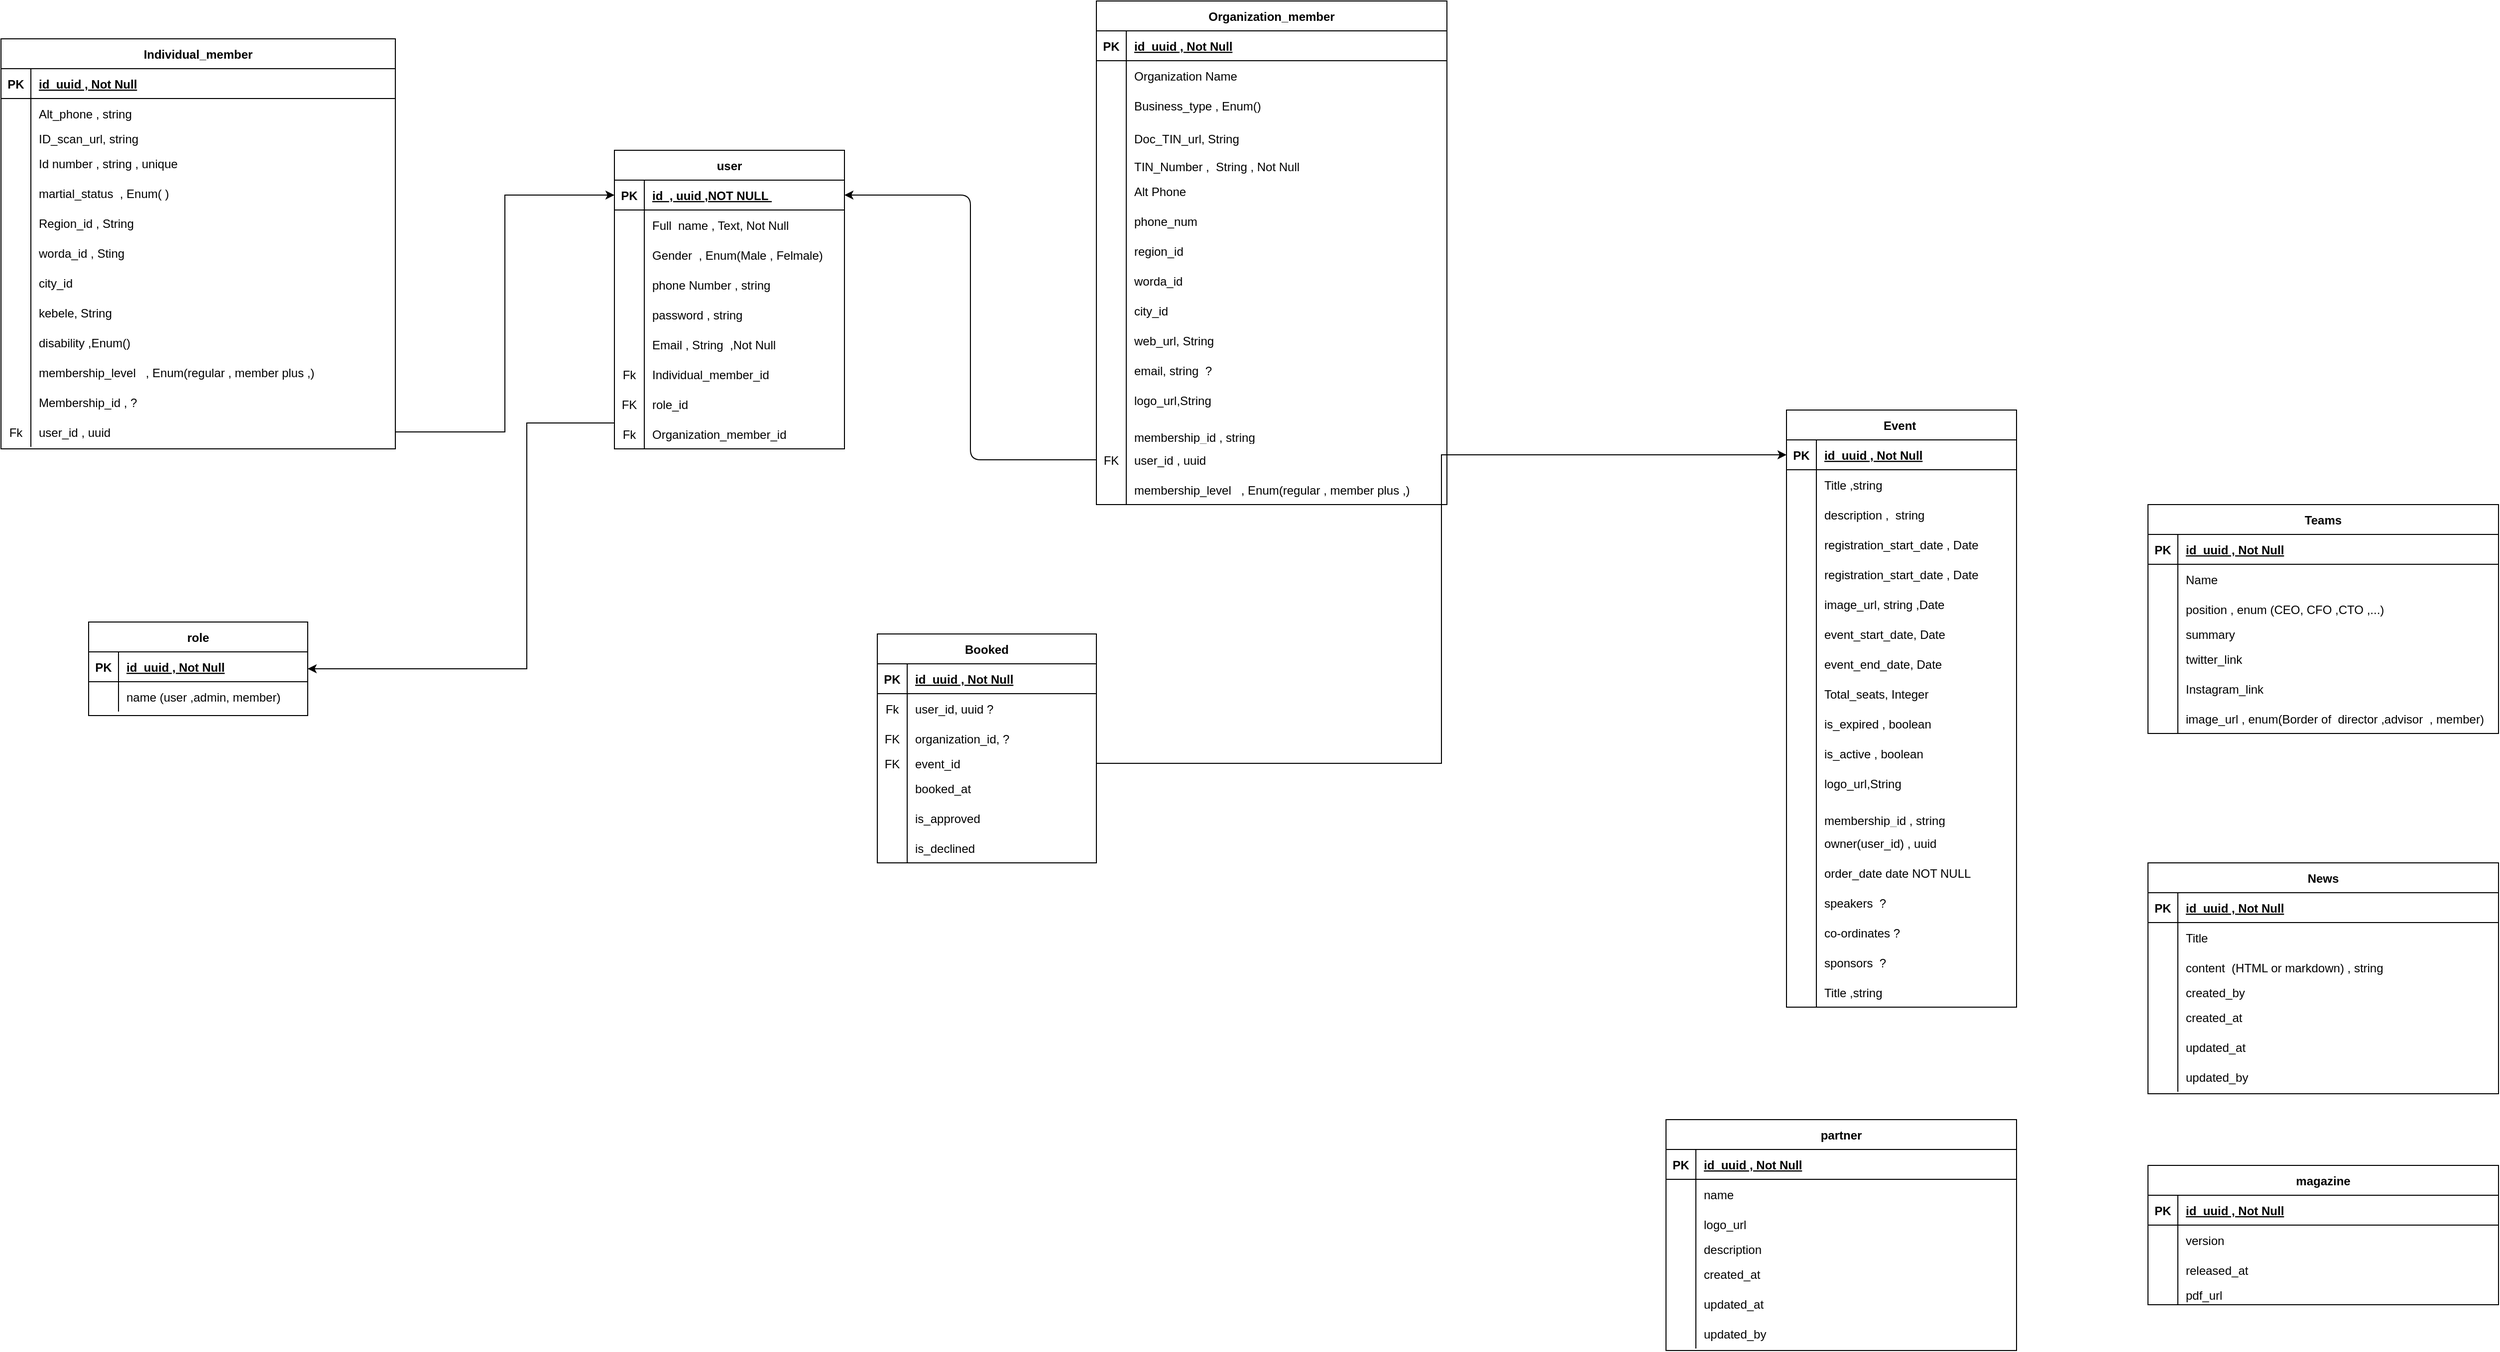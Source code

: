 <mxfile version="21.7.2" type="github">
  <diagram id="R2lEEEUBdFMjLlhIrx00" name="Page-1">
    <mxGraphModel dx="2891" dy="1896" grid="1" gridSize="44" guides="1" tooltips="1" connect="1" arrows="1" fold="1" page="1" pageScale="1" pageWidth="1100" pageHeight="850" math="0" shadow="0" extFonts="Permanent Marker^https://fonts.googleapis.com/css?family=Permanent+Marker">
      <root>
        <mxCell id="0" />
        <mxCell id="1" parent="0" />
        <mxCell id="C-vyLk0tnHw3VtMMgP7b-2" value="Organization_member" style="shape=table;startSize=30;container=1;collapsible=1;childLayout=tableLayout;fixedRows=1;rowLines=0;fontStyle=1;align=center;resizeLast=1;" parent="1" vertex="1">
          <mxGeometry x="528" y="-246" width="352" height="506" as="geometry" />
        </mxCell>
        <mxCell id="C-vyLk0tnHw3VtMMgP7b-3" value="" style="shape=partialRectangle;collapsible=0;dropTarget=0;pointerEvents=0;fillColor=none;points=[[0,0.5],[1,0.5]];portConstraint=eastwest;top=0;left=0;right=0;bottom=1;" parent="C-vyLk0tnHw3VtMMgP7b-2" vertex="1">
          <mxGeometry y="30" width="352" height="30" as="geometry" />
        </mxCell>
        <mxCell id="C-vyLk0tnHw3VtMMgP7b-4" value="PK" style="shape=partialRectangle;overflow=hidden;connectable=0;fillColor=none;top=0;left=0;bottom=0;right=0;fontStyle=1;" parent="C-vyLk0tnHw3VtMMgP7b-3" vertex="1">
          <mxGeometry width="30" height="30" as="geometry">
            <mxRectangle width="30" height="30" as="alternateBounds" />
          </mxGeometry>
        </mxCell>
        <mxCell id="C-vyLk0tnHw3VtMMgP7b-5" value="id  uuid , Not Null" style="shape=partialRectangle;overflow=hidden;connectable=0;fillColor=none;top=0;left=0;bottom=0;right=0;align=left;spacingLeft=6;fontStyle=5;" parent="C-vyLk0tnHw3VtMMgP7b-3" vertex="1">
          <mxGeometry x="30" width="322" height="30" as="geometry">
            <mxRectangle width="322" height="30" as="alternateBounds" />
          </mxGeometry>
        </mxCell>
        <mxCell id="C-vyLk0tnHw3VtMMgP7b-6" value="" style="shape=partialRectangle;collapsible=0;dropTarget=0;pointerEvents=0;fillColor=none;points=[[0,0.5],[1,0.5]];portConstraint=eastwest;top=0;left=0;right=0;bottom=0;" parent="C-vyLk0tnHw3VtMMgP7b-2" vertex="1">
          <mxGeometry y="60" width="352" height="30" as="geometry" />
        </mxCell>
        <mxCell id="C-vyLk0tnHw3VtMMgP7b-7" value="" style="shape=partialRectangle;overflow=hidden;connectable=0;fillColor=none;top=0;left=0;bottom=0;right=0;" parent="C-vyLk0tnHw3VtMMgP7b-6" vertex="1">
          <mxGeometry width="30" height="30" as="geometry">
            <mxRectangle width="30" height="30" as="alternateBounds" />
          </mxGeometry>
        </mxCell>
        <mxCell id="C-vyLk0tnHw3VtMMgP7b-8" value="Organization Name " style="shape=partialRectangle;overflow=hidden;connectable=0;fillColor=none;top=0;left=0;bottom=0;right=0;align=left;spacingLeft=6;" parent="C-vyLk0tnHw3VtMMgP7b-6" vertex="1">
          <mxGeometry x="30" width="322" height="30" as="geometry">
            <mxRectangle width="322" height="30" as="alternateBounds" />
          </mxGeometry>
        </mxCell>
        <mxCell id="C-vyLk0tnHw3VtMMgP7b-9" value="" style="shape=partialRectangle;collapsible=0;dropTarget=0;pointerEvents=0;fillColor=none;points=[[0,0.5],[1,0.5]];portConstraint=eastwest;top=0;left=0;right=0;bottom=0;" parent="C-vyLk0tnHw3VtMMgP7b-2" vertex="1">
          <mxGeometry y="90" width="352" height="30" as="geometry" />
        </mxCell>
        <mxCell id="C-vyLk0tnHw3VtMMgP7b-10" value="" style="shape=partialRectangle;overflow=hidden;connectable=0;fillColor=none;top=0;left=0;bottom=0;right=0;" parent="C-vyLk0tnHw3VtMMgP7b-9" vertex="1">
          <mxGeometry width="30" height="30" as="geometry">
            <mxRectangle width="30" height="30" as="alternateBounds" />
          </mxGeometry>
        </mxCell>
        <mxCell id="C-vyLk0tnHw3VtMMgP7b-11" value="Business_type , Enum()" style="shape=partialRectangle;overflow=hidden;connectable=0;fillColor=none;top=0;left=0;bottom=0;right=0;align=left;spacingLeft=6;" parent="C-vyLk0tnHw3VtMMgP7b-9" vertex="1">
          <mxGeometry x="30" width="322" height="30" as="geometry">
            <mxRectangle width="322" height="30" as="alternateBounds" />
          </mxGeometry>
        </mxCell>
        <mxCell id="gM0mgN2gnCGalU2DBUb6-68" value="" style="shape=partialRectangle;collapsible=0;dropTarget=0;pointerEvents=0;fillColor=none;points=[[0,0.5],[1,0.5]];portConstraint=eastwest;top=0;left=0;right=0;bottom=0;" parent="C-vyLk0tnHw3VtMMgP7b-2" vertex="1">
          <mxGeometry y="120" width="352" height="36" as="geometry" />
        </mxCell>
        <mxCell id="gM0mgN2gnCGalU2DBUb6-69" value="" style="shape=partialRectangle;overflow=hidden;connectable=0;fillColor=none;top=0;left=0;bottom=0;right=0;" parent="gM0mgN2gnCGalU2DBUb6-68" vertex="1">
          <mxGeometry width="30" height="36" as="geometry">
            <mxRectangle width="30" height="36" as="alternateBounds" />
          </mxGeometry>
        </mxCell>
        <mxCell id="gM0mgN2gnCGalU2DBUb6-70" value="Doc_TIN_url, String" style="shape=partialRectangle;overflow=hidden;connectable=0;fillColor=none;top=0;left=0;bottom=0;right=0;align=left;spacingLeft=6;" parent="gM0mgN2gnCGalU2DBUb6-68" vertex="1">
          <mxGeometry x="30" width="322" height="36" as="geometry">
            <mxRectangle width="322" height="36" as="alternateBounds" />
          </mxGeometry>
        </mxCell>
        <mxCell id="gM0mgN2gnCGalU2DBUb6-52" value="" style="shape=partialRectangle;collapsible=0;dropTarget=0;pointerEvents=0;fillColor=none;points=[[0,0.5],[1,0.5]];portConstraint=eastwest;top=0;left=0;right=0;bottom=0;" parent="C-vyLk0tnHw3VtMMgP7b-2" vertex="1">
          <mxGeometry y="156" width="352" height="20" as="geometry" />
        </mxCell>
        <mxCell id="gM0mgN2gnCGalU2DBUb6-53" value="" style="shape=partialRectangle;overflow=hidden;connectable=0;fillColor=none;top=0;left=0;bottom=0;right=0;" parent="gM0mgN2gnCGalU2DBUb6-52" vertex="1">
          <mxGeometry width="30" height="20" as="geometry">
            <mxRectangle width="30" height="20" as="alternateBounds" />
          </mxGeometry>
        </mxCell>
        <mxCell id="gM0mgN2gnCGalU2DBUb6-54" value="TIN_Number ,  String , Not Null" style="shape=partialRectangle;overflow=hidden;connectable=0;fillColor=none;top=0;left=0;bottom=0;right=0;align=left;spacingLeft=6;" parent="gM0mgN2gnCGalU2DBUb6-52" vertex="1">
          <mxGeometry x="30" width="322" height="20" as="geometry">
            <mxRectangle width="322" height="20" as="alternateBounds" />
          </mxGeometry>
        </mxCell>
        <mxCell id="gM0mgN2gnCGalU2DBUb6-86" value="" style="shape=partialRectangle;collapsible=0;dropTarget=0;pointerEvents=0;fillColor=none;points=[[0,0.5],[1,0.5]];portConstraint=eastwest;top=0;left=0;right=0;bottom=0;" parent="C-vyLk0tnHw3VtMMgP7b-2" vertex="1">
          <mxGeometry y="176" width="352" height="30" as="geometry" />
        </mxCell>
        <mxCell id="gM0mgN2gnCGalU2DBUb6-87" value="" style="shape=partialRectangle;overflow=hidden;connectable=0;fillColor=none;top=0;left=0;bottom=0;right=0;" parent="gM0mgN2gnCGalU2DBUb6-86" vertex="1">
          <mxGeometry width="30" height="30" as="geometry">
            <mxRectangle width="30" height="30" as="alternateBounds" />
          </mxGeometry>
        </mxCell>
        <mxCell id="gM0mgN2gnCGalU2DBUb6-88" value="Alt Phone " style="shape=partialRectangle;overflow=hidden;connectable=0;fillColor=none;top=0;left=0;bottom=0;right=0;align=left;spacingLeft=6;" parent="gM0mgN2gnCGalU2DBUb6-86" vertex="1">
          <mxGeometry x="30" width="322" height="30" as="geometry">
            <mxRectangle width="322" height="30" as="alternateBounds" />
          </mxGeometry>
        </mxCell>
        <mxCell id="gM0mgN2gnCGalU2DBUb6-83" value="" style="shape=partialRectangle;collapsible=0;dropTarget=0;pointerEvents=0;fillColor=none;points=[[0,0.5],[1,0.5]];portConstraint=eastwest;top=0;left=0;right=0;bottom=0;" parent="C-vyLk0tnHw3VtMMgP7b-2" vertex="1">
          <mxGeometry y="206" width="352" height="30" as="geometry" />
        </mxCell>
        <mxCell id="gM0mgN2gnCGalU2DBUb6-84" value="" style="shape=partialRectangle;overflow=hidden;connectable=0;fillColor=none;top=0;left=0;bottom=0;right=0;" parent="gM0mgN2gnCGalU2DBUb6-83" vertex="1">
          <mxGeometry width="30" height="30" as="geometry">
            <mxRectangle width="30" height="30" as="alternateBounds" />
          </mxGeometry>
        </mxCell>
        <mxCell id="gM0mgN2gnCGalU2DBUb6-85" value="phone_num" style="shape=partialRectangle;overflow=hidden;connectable=0;fillColor=none;top=0;left=0;bottom=0;right=0;align=left;spacingLeft=6;" parent="gM0mgN2gnCGalU2DBUb6-83" vertex="1">
          <mxGeometry x="30" width="322" height="30" as="geometry">
            <mxRectangle width="322" height="30" as="alternateBounds" />
          </mxGeometry>
        </mxCell>
        <mxCell id="gM0mgN2gnCGalU2DBUb6-74" value="" style="shape=partialRectangle;collapsible=0;dropTarget=0;pointerEvents=0;fillColor=none;points=[[0,0.5],[1,0.5]];portConstraint=eastwest;top=0;left=0;right=0;bottom=0;" parent="C-vyLk0tnHw3VtMMgP7b-2" vertex="1">
          <mxGeometry y="236" width="352" height="30" as="geometry" />
        </mxCell>
        <mxCell id="gM0mgN2gnCGalU2DBUb6-75" value="" style="shape=partialRectangle;overflow=hidden;connectable=0;fillColor=none;top=0;left=0;bottom=0;right=0;" parent="gM0mgN2gnCGalU2DBUb6-74" vertex="1">
          <mxGeometry width="30" height="30" as="geometry">
            <mxRectangle width="30" height="30" as="alternateBounds" />
          </mxGeometry>
        </mxCell>
        <mxCell id="gM0mgN2gnCGalU2DBUb6-76" value="region_id" style="shape=partialRectangle;overflow=hidden;connectable=0;fillColor=none;top=0;left=0;bottom=0;right=0;align=left;spacingLeft=6;" parent="gM0mgN2gnCGalU2DBUb6-74" vertex="1">
          <mxGeometry x="30" width="322" height="30" as="geometry">
            <mxRectangle width="322" height="30" as="alternateBounds" />
          </mxGeometry>
        </mxCell>
        <mxCell id="gM0mgN2gnCGalU2DBUb6-77" value="" style="shape=partialRectangle;collapsible=0;dropTarget=0;pointerEvents=0;fillColor=none;points=[[0,0.5],[1,0.5]];portConstraint=eastwest;top=0;left=0;right=0;bottom=0;" parent="C-vyLk0tnHw3VtMMgP7b-2" vertex="1">
          <mxGeometry y="266" width="352" height="30" as="geometry" />
        </mxCell>
        <mxCell id="gM0mgN2gnCGalU2DBUb6-78" value="" style="shape=partialRectangle;overflow=hidden;connectable=0;fillColor=none;top=0;left=0;bottom=0;right=0;" parent="gM0mgN2gnCGalU2DBUb6-77" vertex="1">
          <mxGeometry width="30" height="30" as="geometry">
            <mxRectangle width="30" height="30" as="alternateBounds" />
          </mxGeometry>
        </mxCell>
        <mxCell id="gM0mgN2gnCGalU2DBUb6-79" value="worda_id" style="shape=partialRectangle;overflow=hidden;connectable=0;fillColor=none;top=0;left=0;bottom=0;right=0;align=left;spacingLeft=6;" parent="gM0mgN2gnCGalU2DBUb6-77" vertex="1">
          <mxGeometry x="30" width="322" height="30" as="geometry">
            <mxRectangle width="322" height="30" as="alternateBounds" />
          </mxGeometry>
        </mxCell>
        <mxCell id="gM0mgN2gnCGalU2DBUb6-80" value="" style="shape=partialRectangle;collapsible=0;dropTarget=0;pointerEvents=0;fillColor=none;points=[[0,0.5],[1,0.5]];portConstraint=eastwest;top=0;left=0;right=0;bottom=0;" parent="C-vyLk0tnHw3VtMMgP7b-2" vertex="1">
          <mxGeometry y="296" width="352" height="30" as="geometry" />
        </mxCell>
        <mxCell id="gM0mgN2gnCGalU2DBUb6-81" value="" style="shape=partialRectangle;overflow=hidden;connectable=0;fillColor=none;top=0;left=0;bottom=0;right=0;" parent="gM0mgN2gnCGalU2DBUb6-80" vertex="1">
          <mxGeometry width="30" height="30" as="geometry">
            <mxRectangle width="30" height="30" as="alternateBounds" />
          </mxGeometry>
        </mxCell>
        <mxCell id="gM0mgN2gnCGalU2DBUb6-82" value="city_id" style="shape=partialRectangle;overflow=hidden;connectable=0;fillColor=none;top=0;left=0;bottom=0;right=0;align=left;spacingLeft=6;" parent="gM0mgN2gnCGalU2DBUb6-80" vertex="1">
          <mxGeometry x="30" width="322" height="30" as="geometry">
            <mxRectangle width="322" height="30" as="alternateBounds" />
          </mxGeometry>
        </mxCell>
        <mxCell id="gM0mgN2gnCGalU2DBUb6-89" value="" style="shape=partialRectangle;collapsible=0;dropTarget=0;pointerEvents=0;fillColor=none;points=[[0,0.5],[1,0.5]];portConstraint=eastwest;top=0;left=0;right=0;bottom=0;" parent="C-vyLk0tnHw3VtMMgP7b-2" vertex="1">
          <mxGeometry y="326" width="352" height="30" as="geometry" />
        </mxCell>
        <mxCell id="gM0mgN2gnCGalU2DBUb6-90" value="" style="shape=partialRectangle;overflow=hidden;connectable=0;fillColor=none;top=0;left=0;bottom=0;right=0;" parent="gM0mgN2gnCGalU2DBUb6-89" vertex="1">
          <mxGeometry width="30" height="30" as="geometry">
            <mxRectangle width="30" height="30" as="alternateBounds" />
          </mxGeometry>
        </mxCell>
        <mxCell id="gM0mgN2gnCGalU2DBUb6-91" value="web_url, String" style="shape=partialRectangle;overflow=hidden;connectable=0;fillColor=none;top=0;left=0;bottom=0;right=0;align=left;spacingLeft=6;" parent="gM0mgN2gnCGalU2DBUb6-89" vertex="1">
          <mxGeometry x="30" width="322" height="30" as="geometry">
            <mxRectangle width="322" height="30" as="alternateBounds" />
          </mxGeometry>
        </mxCell>
        <mxCell id="gM0mgN2gnCGalU2DBUb6-92" value="" style="shape=partialRectangle;collapsible=0;dropTarget=0;pointerEvents=0;fillColor=none;points=[[0,0.5],[1,0.5]];portConstraint=eastwest;top=0;left=0;right=0;bottom=0;" parent="C-vyLk0tnHw3VtMMgP7b-2" vertex="1">
          <mxGeometry y="356" width="352" height="30" as="geometry" />
        </mxCell>
        <mxCell id="gM0mgN2gnCGalU2DBUb6-93" value="" style="shape=partialRectangle;overflow=hidden;connectable=0;fillColor=none;top=0;left=0;bottom=0;right=0;" parent="gM0mgN2gnCGalU2DBUb6-92" vertex="1">
          <mxGeometry width="30" height="30" as="geometry">
            <mxRectangle width="30" height="30" as="alternateBounds" />
          </mxGeometry>
        </mxCell>
        <mxCell id="gM0mgN2gnCGalU2DBUb6-94" value="email, string  ?" style="shape=partialRectangle;overflow=hidden;connectable=0;fillColor=none;top=0;left=0;bottom=0;right=0;align=left;spacingLeft=6;" parent="gM0mgN2gnCGalU2DBUb6-92" vertex="1">
          <mxGeometry x="30" width="322" height="30" as="geometry">
            <mxRectangle width="322" height="30" as="alternateBounds" />
          </mxGeometry>
        </mxCell>
        <mxCell id="gM0mgN2gnCGalU2DBUb6-95" value="" style="shape=partialRectangle;collapsible=0;dropTarget=0;pointerEvents=0;fillColor=none;points=[[0,0.5],[1,0.5]];portConstraint=eastwest;top=0;left=0;right=0;bottom=0;" parent="C-vyLk0tnHw3VtMMgP7b-2" vertex="1">
          <mxGeometry y="386" width="352" height="30" as="geometry" />
        </mxCell>
        <mxCell id="gM0mgN2gnCGalU2DBUb6-96" value="" style="shape=partialRectangle;overflow=hidden;connectable=0;fillColor=none;top=0;left=0;bottom=0;right=0;" parent="gM0mgN2gnCGalU2DBUb6-95" vertex="1">
          <mxGeometry width="30" height="30" as="geometry">
            <mxRectangle width="30" height="30" as="alternateBounds" />
          </mxGeometry>
        </mxCell>
        <mxCell id="gM0mgN2gnCGalU2DBUb6-97" value="logo_url,String" style="shape=partialRectangle;overflow=hidden;connectable=0;fillColor=none;top=0;left=0;bottom=0;right=0;align=left;spacingLeft=6;" parent="gM0mgN2gnCGalU2DBUb6-95" vertex="1">
          <mxGeometry x="30" width="322" height="30" as="geometry">
            <mxRectangle width="322" height="30" as="alternateBounds" />
          </mxGeometry>
        </mxCell>
        <mxCell id="gM0mgN2gnCGalU2DBUb6-98" value="" style="shape=partialRectangle;collapsible=0;dropTarget=0;pointerEvents=0;fillColor=none;points=[[0,0.5],[1,0.5]];portConstraint=eastwest;top=0;left=0;right=0;bottom=0;" parent="C-vyLk0tnHw3VtMMgP7b-2" vertex="1">
          <mxGeometry y="416" width="352" height="30" as="geometry" />
        </mxCell>
        <mxCell id="gM0mgN2gnCGalU2DBUb6-99" value="" style="shape=partialRectangle;overflow=hidden;connectable=0;fillColor=none;top=0;left=0;bottom=0;right=0;" parent="gM0mgN2gnCGalU2DBUb6-98" vertex="1">
          <mxGeometry width="30" height="30" as="geometry">
            <mxRectangle width="30" height="30" as="alternateBounds" />
          </mxGeometry>
        </mxCell>
        <mxCell id="gM0mgN2gnCGalU2DBUb6-100" value="&#xa;membership_id , string" style="shape=partialRectangle;overflow=hidden;connectable=0;fillColor=none;top=0;left=0;bottom=0;right=0;align=left;spacingLeft=6;" parent="gM0mgN2gnCGalU2DBUb6-98" vertex="1">
          <mxGeometry x="30" width="322" height="30" as="geometry">
            <mxRectangle width="322" height="30" as="alternateBounds" />
          </mxGeometry>
        </mxCell>
        <mxCell id="gM0mgN2gnCGalU2DBUb6-101" value="" style="shape=partialRectangle;collapsible=0;dropTarget=0;pointerEvents=0;fillColor=none;points=[[0,0.5],[1,0.5]];portConstraint=eastwest;top=0;left=0;right=0;bottom=0;" parent="C-vyLk0tnHw3VtMMgP7b-2" vertex="1">
          <mxGeometry y="446" width="352" height="30" as="geometry" />
        </mxCell>
        <mxCell id="gM0mgN2gnCGalU2DBUb6-102" value="FK" style="shape=partialRectangle;overflow=hidden;connectable=0;fillColor=none;top=0;left=0;bottom=0;right=0;" parent="gM0mgN2gnCGalU2DBUb6-101" vertex="1">
          <mxGeometry width="30" height="30" as="geometry">
            <mxRectangle width="30" height="30" as="alternateBounds" />
          </mxGeometry>
        </mxCell>
        <mxCell id="gM0mgN2gnCGalU2DBUb6-103" value="user_id , uuid" style="shape=partialRectangle;overflow=hidden;connectable=0;fillColor=none;top=0;left=0;bottom=0;right=0;align=left;spacingLeft=6;" parent="gM0mgN2gnCGalU2DBUb6-101" vertex="1">
          <mxGeometry x="30" width="322" height="30" as="geometry">
            <mxRectangle width="322" height="30" as="alternateBounds" />
          </mxGeometry>
        </mxCell>
        <mxCell id="gM0mgN2gnCGalU2DBUb6-104" value="" style="shape=partialRectangle;collapsible=0;dropTarget=0;pointerEvents=0;fillColor=none;points=[[0,0.5],[1,0.5]];portConstraint=eastwest;top=0;left=0;right=0;bottom=0;" parent="C-vyLk0tnHw3VtMMgP7b-2" vertex="1">
          <mxGeometry y="476" width="352" height="30" as="geometry" />
        </mxCell>
        <mxCell id="gM0mgN2gnCGalU2DBUb6-105" value="" style="shape=partialRectangle;overflow=hidden;connectable=0;fillColor=none;top=0;left=0;bottom=0;right=0;" parent="gM0mgN2gnCGalU2DBUb6-104" vertex="1">
          <mxGeometry width="30" height="30" as="geometry">
            <mxRectangle width="30" height="30" as="alternateBounds" />
          </mxGeometry>
        </mxCell>
        <mxCell id="gM0mgN2gnCGalU2DBUb6-106" value="membership_level   , Enum(regular , member plus ,) " style="shape=partialRectangle;overflow=hidden;connectable=0;fillColor=none;top=0;left=0;bottom=0;right=0;align=left;spacingLeft=6;" parent="gM0mgN2gnCGalU2DBUb6-104" vertex="1">
          <mxGeometry x="30" width="322" height="30" as="geometry">
            <mxRectangle width="322" height="30" as="alternateBounds" />
          </mxGeometry>
        </mxCell>
        <mxCell id="C-vyLk0tnHw3VtMMgP7b-23" value="user" style="shape=table;startSize=30;container=1;collapsible=1;childLayout=tableLayout;fixedRows=1;rowLines=0;fontStyle=1;align=center;resizeLast=1;" parent="1" vertex="1">
          <mxGeometry x="44" y="-96" width="231" height="300" as="geometry" />
        </mxCell>
        <mxCell id="C-vyLk0tnHw3VtMMgP7b-24" value="" style="shape=partialRectangle;collapsible=0;dropTarget=0;pointerEvents=0;fillColor=none;points=[[0,0.5],[1,0.5]];portConstraint=eastwest;top=0;left=0;right=0;bottom=1;" parent="C-vyLk0tnHw3VtMMgP7b-23" vertex="1">
          <mxGeometry y="30" width="231" height="30" as="geometry" />
        </mxCell>
        <mxCell id="C-vyLk0tnHw3VtMMgP7b-25" value="PK" style="shape=partialRectangle;overflow=hidden;connectable=0;fillColor=none;top=0;left=0;bottom=0;right=0;fontStyle=1;" parent="C-vyLk0tnHw3VtMMgP7b-24" vertex="1">
          <mxGeometry width="30" height="30" as="geometry">
            <mxRectangle width="30" height="30" as="alternateBounds" />
          </mxGeometry>
        </mxCell>
        <mxCell id="C-vyLk0tnHw3VtMMgP7b-26" value="id  , uuid ,NOT NULL " style="shape=partialRectangle;overflow=hidden;connectable=0;fillColor=none;top=0;left=0;bottom=0;right=0;align=left;spacingLeft=6;fontStyle=5;" parent="C-vyLk0tnHw3VtMMgP7b-24" vertex="1">
          <mxGeometry x="30" width="201" height="30" as="geometry">
            <mxRectangle width="201" height="30" as="alternateBounds" />
          </mxGeometry>
        </mxCell>
        <mxCell id="C-vyLk0tnHw3VtMMgP7b-27" value="" style="shape=partialRectangle;collapsible=0;dropTarget=0;pointerEvents=0;fillColor=none;points=[[0,0.5],[1,0.5]];portConstraint=eastwest;top=0;left=0;right=0;bottom=0;" parent="C-vyLk0tnHw3VtMMgP7b-23" vertex="1">
          <mxGeometry y="60" width="231" height="30" as="geometry" />
        </mxCell>
        <mxCell id="C-vyLk0tnHw3VtMMgP7b-28" value="" style="shape=partialRectangle;overflow=hidden;connectable=0;fillColor=none;top=0;left=0;bottom=0;right=0;" parent="C-vyLk0tnHw3VtMMgP7b-27" vertex="1">
          <mxGeometry width="30" height="30" as="geometry">
            <mxRectangle width="30" height="30" as="alternateBounds" />
          </mxGeometry>
        </mxCell>
        <mxCell id="C-vyLk0tnHw3VtMMgP7b-29" value="Full  name , Text, Not Null" style="shape=partialRectangle;overflow=hidden;connectable=0;fillColor=none;top=0;left=0;bottom=0;right=0;align=left;spacingLeft=6;" parent="C-vyLk0tnHw3VtMMgP7b-27" vertex="1">
          <mxGeometry x="30" width="201" height="30" as="geometry">
            <mxRectangle width="201" height="30" as="alternateBounds" />
          </mxGeometry>
        </mxCell>
        <mxCell id="gM0mgN2gnCGalU2DBUb6-1" value="" style="shape=partialRectangle;collapsible=0;dropTarget=0;pointerEvents=0;fillColor=none;points=[[0,0.5],[1,0.5]];portConstraint=eastwest;top=0;left=0;right=0;bottom=0;" parent="C-vyLk0tnHw3VtMMgP7b-23" vertex="1">
          <mxGeometry y="90" width="231" height="30" as="geometry" />
        </mxCell>
        <mxCell id="gM0mgN2gnCGalU2DBUb6-2" value="" style="shape=partialRectangle;overflow=hidden;connectable=0;fillColor=none;top=0;left=0;bottom=0;right=0;" parent="gM0mgN2gnCGalU2DBUb6-1" vertex="1">
          <mxGeometry width="30" height="30" as="geometry">
            <mxRectangle width="30" height="30" as="alternateBounds" />
          </mxGeometry>
        </mxCell>
        <mxCell id="gM0mgN2gnCGalU2DBUb6-3" value="Gender  , Enum(Male , Felmale)" style="shape=partialRectangle;overflow=hidden;connectable=0;fillColor=none;top=0;left=0;bottom=0;right=0;align=left;spacingLeft=6;" parent="gM0mgN2gnCGalU2DBUb6-1" vertex="1">
          <mxGeometry x="30" width="201" height="30" as="geometry">
            <mxRectangle width="201" height="30" as="alternateBounds" />
          </mxGeometry>
        </mxCell>
        <mxCell id="gM0mgN2gnCGalU2DBUb6-108" value="" style="shape=partialRectangle;collapsible=0;dropTarget=0;pointerEvents=0;fillColor=none;points=[[0,0.5],[1,0.5]];portConstraint=eastwest;top=0;left=0;right=0;bottom=0;" parent="C-vyLk0tnHw3VtMMgP7b-23" vertex="1">
          <mxGeometry y="120" width="231" height="30" as="geometry" />
        </mxCell>
        <mxCell id="gM0mgN2gnCGalU2DBUb6-109" value="" style="shape=partialRectangle;overflow=hidden;connectable=0;fillColor=none;top=0;left=0;bottom=0;right=0;" parent="gM0mgN2gnCGalU2DBUb6-108" vertex="1">
          <mxGeometry width="30" height="30" as="geometry">
            <mxRectangle width="30" height="30" as="alternateBounds" />
          </mxGeometry>
        </mxCell>
        <mxCell id="gM0mgN2gnCGalU2DBUb6-110" value="phone Number , string" style="shape=partialRectangle;overflow=hidden;connectable=0;fillColor=none;top=0;left=0;bottom=0;right=0;align=left;spacingLeft=6;" parent="gM0mgN2gnCGalU2DBUb6-108" vertex="1">
          <mxGeometry x="30" width="201" height="30" as="geometry">
            <mxRectangle width="201" height="30" as="alternateBounds" />
          </mxGeometry>
        </mxCell>
        <mxCell id="gM0mgN2gnCGalU2DBUb6-229" value="" style="shape=partialRectangle;collapsible=0;dropTarget=0;pointerEvents=0;fillColor=none;points=[[0,0.5],[1,0.5]];portConstraint=eastwest;top=0;left=0;right=0;bottom=0;" parent="C-vyLk0tnHw3VtMMgP7b-23" vertex="1">
          <mxGeometry y="150" width="231" height="30" as="geometry" />
        </mxCell>
        <mxCell id="gM0mgN2gnCGalU2DBUb6-230" value="" style="shape=partialRectangle;overflow=hidden;connectable=0;fillColor=none;top=0;left=0;bottom=0;right=0;" parent="gM0mgN2gnCGalU2DBUb6-229" vertex="1">
          <mxGeometry width="30" height="30" as="geometry">
            <mxRectangle width="30" height="30" as="alternateBounds" />
          </mxGeometry>
        </mxCell>
        <mxCell id="gM0mgN2gnCGalU2DBUb6-231" value="password , string" style="shape=partialRectangle;overflow=hidden;connectable=0;fillColor=none;top=0;left=0;bottom=0;right=0;align=left;spacingLeft=6;strokeColor=#FF99CC;" parent="gM0mgN2gnCGalU2DBUb6-229" vertex="1">
          <mxGeometry x="30" width="201" height="30" as="geometry">
            <mxRectangle width="201" height="30" as="alternateBounds" />
          </mxGeometry>
        </mxCell>
        <mxCell id="gM0mgN2gnCGalU2DBUb6-46" value="" style="shape=partialRectangle;collapsible=0;dropTarget=0;pointerEvents=0;fillColor=none;points=[[0,0.5],[1,0.5]];portConstraint=eastwest;top=0;left=0;right=0;bottom=0;" parent="C-vyLk0tnHw3VtMMgP7b-23" vertex="1">
          <mxGeometry y="180" width="231" height="30" as="geometry" />
        </mxCell>
        <mxCell id="gM0mgN2gnCGalU2DBUb6-47" value="" style="shape=partialRectangle;overflow=hidden;connectable=0;fillColor=none;top=0;left=0;bottom=0;right=0;" parent="gM0mgN2gnCGalU2DBUb6-46" vertex="1">
          <mxGeometry width="30" height="30" as="geometry">
            <mxRectangle width="30" height="30" as="alternateBounds" />
          </mxGeometry>
        </mxCell>
        <mxCell id="gM0mgN2gnCGalU2DBUb6-48" value="Email , String  ,Not Null" style="shape=partialRectangle;overflow=hidden;connectable=0;fillColor=none;top=0;left=0;bottom=0;right=0;align=left;spacingLeft=6;" parent="gM0mgN2gnCGalU2DBUb6-46" vertex="1">
          <mxGeometry x="30" width="201" height="30" as="geometry">
            <mxRectangle width="201" height="30" as="alternateBounds" />
          </mxGeometry>
        </mxCell>
        <mxCell id="ss9quVCeLTYvaotlHrZ4-36" value="" style="shape=partialRectangle;collapsible=0;dropTarget=0;pointerEvents=0;fillColor=none;points=[[0,0.5],[1,0.5]];portConstraint=eastwest;top=0;left=0;right=0;bottom=0;" vertex="1" parent="C-vyLk0tnHw3VtMMgP7b-23">
          <mxGeometry y="210" width="231" height="30" as="geometry" />
        </mxCell>
        <mxCell id="ss9quVCeLTYvaotlHrZ4-37" value="Fk" style="shape=partialRectangle;overflow=hidden;connectable=0;fillColor=none;top=0;left=0;bottom=0;right=0;" vertex="1" parent="ss9quVCeLTYvaotlHrZ4-36">
          <mxGeometry width="30" height="30" as="geometry">
            <mxRectangle width="30" height="30" as="alternateBounds" />
          </mxGeometry>
        </mxCell>
        <mxCell id="ss9quVCeLTYvaotlHrZ4-38" value="Individual_member_id" style="shape=partialRectangle;overflow=hidden;connectable=0;fillColor=none;top=0;left=0;bottom=0;right=0;align=left;spacingLeft=6;" vertex="1" parent="ss9quVCeLTYvaotlHrZ4-36">
          <mxGeometry x="30" width="201" height="30" as="geometry">
            <mxRectangle width="201" height="30" as="alternateBounds" />
          </mxGeometry>
        </mxCell>
        <mxCell id="gM0mgN2gnCGalU2DBUb6-22" value="" style="shape=partialRectangle;collapsible=0;dropTarget=0;pointerEvents=0;fillColor=none;points=[[0,0.5],[1,0.5]];portConstraint=eastwest;top=0;left=0;right=0;bottom=0;" parent="C-vyLk0tnHw3VtMMgP7b-23" vertex="1">
          <mxGeometry y="240" width="231" height="30" as="geometry" />
        </mxCell>
        <mxCell id="gM0mgN2gnCGalU2DBUb6-23" value="FK" style="shape=partialRectangle;overflow=hidden;connectable=0;fillColor=none;top=0;left=0;bottom=0;right=0;" parent="gM0mgN2gnCGalU2DBUb6-22" vertex="1">
          <mxGeometry width="30" height="30" as="geometry">
            <mxRectangle width="30" height="30" as="alternateBounds" />
          </mxGeometry>
        </mxCell>
        <mxCell id="gM0mgN2gnCGalU2DBUb6-24" value="role_id " style="shape=partialRectangle;overflow=hidden;connectable=0;fillColor=none;top=0;left=0;bottom=0;right=0;align=left;spacingLeft=6;" parent="gM0mgN2gnCGalU2DBUb6-22" vertex="1">
          <mxGeometry x="30" width="201" height="30" as="geometry">
            <mxRectangle width="201" height="30" as="alternateBounds" />
          </mxGeometry>
        </mxCell>
        <mxCell id="ss9quVCeLTYvaotlHrZ4-39" value="" style="shape=partialRectangle;collapsible=0;dropTarget=0;pointerEvents=0;fillColor=none;points=[[0,0.5],[1,0.5]];portConstraint=eastwest;top=0;left=0;right=0;bottom=0;" vertex="1" parent="C-vyLk0tnHw3VtMMgP7b-23">
          <mxGeometry y="270" width="231" height="30" as="geometry" />
        </mxCell>
        <mxCell id="ss9quVCeLTYvaotlHrZ4-40" value="Fk" style="shape=partialRectangle;overflow=hidden;connectable=0;fillColor=none;top=0;left=0;bottom=0;right=0;" vertex="1" parent="ss9quVCeLTYvaotlHrZ4-39">
          <mxGeometry width="30" height="30" as="geometry">
            <mxRectangle width="30" height="30" as="alternateBounds" />
          </mxGeometry>
        </mxCell>
        <mxCell id="ss9quVCeLTYvaotlHrZ4-41" value="Organization_member_id" style="shape=partialRectangle;overflow=hidden;connectable=0;fillColor=none;top=0;left=0;bottom=0;right=0;align=left;spacingLeft=6;" vertex="1" parent="ss9quVCeLTYvaotlHrZ4-39">
          <mxGeometry x="30" width="201" height="30" as="geometry">
            <mxRectangle width="201" height="30" as="alternateBounds" />
          </mxGeometry>
        </mxCell>
        <mxCell id="gM0mgN2gnCGalU2DBUb6-173" style="edgeStyle=orthogonalEdgeStyle;rounded=1;orthogonalLoop=1;jettySize=auto;html=1;exitX=0;exitY=0.5;exitDx=0;exitDy=0;entryX=1;entryY=0.5;entryDx=0;entryDy=0;" parent="1" source="gM0mgN2gnCGalU2DBUb6-101" target="C-vyLk0tnHw3VtMMgP7b-24" edge="1">
          <mxGeometry relative="1" as="geometry" />
        </mxCell>
        <mxCell id="gM0mgN2gnCGalU2DBUb6-174" value="Event " style="shape=table;startSize=30;container=1;collapsible=1;childLayout=tableLayout;fixedRows=1;rowLines=0;fontStyle=1;align=center;resizeLast=1;" parent="1" vertex="1">
          <mxGeometry x="1221" y="165" width="231" height="600" as="geometry" />
        </mxCell>
        <mxCell id="gM0mgN2gnCGalU2DBUb6-175" value="" style="shape=partialRectangle;collapsible=0;dropTarget=0;pointerEvents=0;fillColor=none;points=[[0,0.5],[1,0.5]];portConstraint=eastwest;top=0;left=0;right=0;bottom=1;" parent="gM0mgN2gnCGalU2DBUb6-174" vertex="1">
          <mxGeometry y="30" width="231" height="30" as="geometry" />
        </mxCell>
        <mxCell id="gM0mgN2gnCGalU2DBUb6-176" value="PK" style="shape=partialRectangle;overflow=hidden;connectable=0;fillColor=none;top=0;left=0;bottom=0;right=0;fontStyle=1;" parent="gM0mgN2gnCGalU2DBUb6-175" vertex="1">
          <mxGeometry width="30" height="30" as="geometry">
            <mxRectangle width="30" height="30" as="alternateBounds" />
          </mxGeometry>
        </mxCell>
        <mxCell id="gM0mgN2gnCGalU2DBUb6-177" value="id  uuid , Not Null" style="shape=partialRectangle;overflow=hidden;connectable=0;fillColor=none;top=0;left=0;bottom=0;right=0;align=left;spacingLeft=6;fontStyle=5;" parent="gM0mgN2gnCGalU2DBUb6-175" vertex="1">
          <mxGeometry x="30" width="201" height="30" as="geometry">
            <mxRectangle width="201" height="30" as="alternateBounds" />
          </mxGeometry>
        </mxCell>
        <mxCell id="gM0mgN2gnCGalU2DBUb6-178" value="" style="shape=partialRectangle;collapsible=0;dropTarget=0;pointerEvents=0;fillColor=none;points=[[0,0.5],[1,0.5]];portConstraint=eastwest;top=0;left=0;right=0;bottom=0;" parent="gM0mgN2gnCGalU2DBUb6-174" vertex="1">
          <mxGeometry y="60" width="231" height="30" as="geometry" />
        </mxCell>
        <mxCell id="gM0mgN2gnCGalU2DBUb6-179" value="" style="shape=partialRectangle;overflow=hidden;connectable=0;fillColor=none;top=0;left=0;bottom=0;right=0;" parent="gM0mgN2gnCGalU2DBUb6-178" vertex="1">
          <mxGeometry width="30" height="30" as="geometry">
            <mxRectangle width="30" height="30" as="alternateBounds" />
          </mxGeometry>
        </mxCell>
        <mxCell id="gM0mgN2gnCGalU2DBUb6-180" value="Title ,string" style="shape=partialRectangle;overflow=hidden;connectable=0;fillColor=none;top=0;left=0;bottom=0;right=0;align=left;spacingLeft=6;" parent="gM0mgN2gnCGalU2DBUb6-178" vertex="1">
          <mxGeometry x="30" width="201" height="30" as="geometry">
            <mxRectangle width="201" height="30" as="alternateBounds" />
          </mxGeometry>
        </mxCell>
        <mxCell id="gM0mgN2gnCGalU2DBUb6-181" value="" style="shape=partialRectangle;collapsible=0;dropTarget=0;pointerEvents=0;fillColor=none;points=[[0,0.5],[1,0.5]];portConstraint=eastwest;top=0;left=0;right=0;bottom=0;" parent="gM0mgN2gnCGalU2DBUb6-174" vertex="1">
          <mxGeometry y="90" width="231" height="30" as="geometry" />
        </mxCell>
        <mxCell id="gM0mgN2gnCGalU2DBUb6-182" value="" style="shape=partialRectangle;overflow=hidden;connectable=0;fillColor=none;top=0;left=0;bottom=0;right=0;" parent="gM0mgN2gnCGalU2DBUb6-181" vertex="1">
          <mxGeometry width="30" height="30" as="geometry">
            <mxRectangle width="30" height="30" as="alternateBounds" />
          </mxGeometry>
        </mxCell>
        <mxCell id="gM0mgN2gnCGalU2DBUb6-183" value="description ,  string " style="shape=partialRectangle;overflow=hidden;connectable=0;fillColor=none;top=0;left=0;bottom=0;right=0;align=left;spacingLeft=6;" parent="gM0mgN2gnCGalU2DBUb6-181" vertex="1">
          <mxGeometry x="30" width="201" height="30" as="geometry">
            <mxRectangle width="201" height="30" as="alternateBounds" />
          </mxGeometry>
        </mxCell>
        <mxCell id="gM0mgN2gnCGalU2DBUb6-184" value="" style="shape=partialRectangle;collapsible=0;dropTarget=0;pointerEvents=0;fillColor=none;points=[[0,0.5],[1,0.5]];portConstraint=eastwest;top=0;left=0;right=0;bottom=0;" parent="gM0mgN2gnCGalU2DBUb6-174" vertex="1">
          <mxGeometry y="120" width="231" height="30" as="geometry" />
        </mxCell>
        <mxCell id="gM0mgN2gnCGalU2DBUb6-185" value="" style="shape=partialRectangle;overflow=hidden;connectable=0;fillColor=none;top=0;left=0;bottom=0;right=0;" parent="gM0mgN2gnCGalU2DBUb6-184" vertex="1">
          <mxGeometry width="30" height="30" as="geometry">
            <mxRectangle width="30" height="30" as="alternateBounds" />
          </mxGeometry>
        </mxCell>
        <mxCell id="gM0mgN2gnCGalU2DBUb6-186" value="registration_start_date , Date " style="shape=partialRectangle;overflow=hidden;connectable=0;fillColor=none;top=0;left=0;bottom=0;right=0;align=left;spacingLeft=6;" parent="gM0mgN2gnCGalU2DBUb6-184" vertex="1">
          <mxGeometry x="30" width="201" height="30" as="geometry">
            <mxRectangle width="201" height="30" as="alternateBounds" />
          </mxGeometry>
        </mxCell>
        <mxCell id="gM0mgN2gnCGalU2DBUb6-187" value="" style="shape=partialRectangle;collapsible=0;dropTarget=0;pointerEvents=0;fillColor=none;points=[[0,0.5],[1,0.5]];portConstraint=eastwest;top=0;left=0;right=0;bottom=0;" parent="gM0mgN2gnCGalU2DBUb6-174" vertex="1">
          <mxGeometry y="150" width="231" height="30" as="geometry" />
        </mxCell>
        <mxCell id="gM0mgN2gnCGalU2DBUb6-188" value="" style="shape=partialRectangle;overflow=hidden;connectable=0;fillColor=none;top=0;left=0;bottom=0;right=0;" parent="gM0mgN2gnCGalU2DBUb6-187" vertex="1">
          <mxGeometry width="30" height="30" as="geometry">
            <mxRectangle width="30" height="30" as="alternateBounds" />
          </mxGeometry>
        </mxCell>
        <mxCell id="gM0mgN2gnCGalU2DBUb6-189" value="registration_start_date , Date " style="shape=partialRectangle;overflow=hidden;connectable=0;fillColor=none;top=0;left=0;bottom=0;right=0;align=left;spacingLeft=6;" parent="gM0mgN2gnCGalU2DBUb6-187" vertex="1">
          <mxGeometry x="30" width="201" height="30" as="geometry">
            <mxRectangle width="201" height="30" as="alternateBounds" />
          </mxGeometry>
        </mxCell>
        <mxCell id="gM0mgN2gnCGalU2DBUb6-190" value="" style="shape=partialRectangle;collapsible=0;dropTarget=0;pointerEvents=0;fillColor=none;points=[[0,0.5],[1,0.5]];portConstraint=eastwest;top=0;left=0;right=0;bottom=0;" parent="gM0mgN2gnCGalU2DBUb6-174" vertex="1">
          <mxGeometry y="180" width="231" height="30" as="geometry" />
        </mxCell>
        <mxCell id="gM0mgN2gnCGalU2DBUb6-191" value="" style="shape=partialRectangle;overflow=hidden;connectable=0;fillColor=none;top=0;left=0;bottom=0;right=0;" parent="gM0mgN2gnCGalU2DBUb6-190" vertex="1">
          <mxGeometry width="30" height="30" as="geometry">
            <mxRectangle width="30" height="30" as="alternateBounds" />
          </mxGeometry>
        </mxCell>
        <mxCell id="gM0mgN2gnCGalU2DBUb6-192" value="image_url, string ,Date" style="shape=partialRectangle;overflow=hidden;connectable=0;fillColor=none;top=0;left=0;bottom=0;right=0;align=left;spacingLeft=6;" parent="gM0mgN2gnCGalU2DBUb6-190" vertex="1">
          <mxGeometry x="30" width="201" height="30" as="geometry">
            <mxRectangle width="201" height="30" as="alternateBounds" />
          </mxGeometry>
        </mxCell>
        <mxCell id="gM0mgN2gnCGalU2DBUb6-193" value="" style="shape=partialRectangle;collapsible=0;dropTarget=0;pointerEvents=0;fillColor=none;points=[[0,0.5],[1,0.5]];portConstraint=eastwest;top=0;left=0;right=0;bottom=0;" parent="gM0mgN2gnCGalU2DBUb6-174" vertex="1">
          <mxGeometry y="210" width="231" height="30" as="geometry" />
        </mxCell>
        <mxCell id="gM0mgN2gnCGalU2DBUb6-194" value="" style="shape=partialRectangle;overflow=hidden;connectable=0;fillColor=none;top=0;left=0;bottom=0;right=0;" parent="gM0mgN2gnCGalU2DBUb6-193" vertex="1">
          <mxGeometry width="30" height="30" as="geometry">
            <mxRectangle width="30" height="30" as="alternateBounds" />
          </mxGeometry>
        </mxCell>
        <mxCell id="gM0mgN2gnCGalU2DBUb6-195" value="event_start_date, Date" style="shape=partialRectangle;overflow=hidden;connectable=0;fillColor=none;top=0;left=0;bottom=0;right=0;align=left;spacingLeft=6;" parent="gM0mgN2gnCGalU2DBUb6-193" vertex="1">
          <mxGeometry x="30" width="201" height="30" as="geometry">
            <mxRectangle width="201" height="30" as="alternateBounds" />
          </mxGeometry>
        </mxCell>
        <mxCell id="gM0mgN2gnCGalU2DBUb6-196" value="" style="shape=partialRectangle;collapsible=0;dropTarget=0;pointerEvents=0;fillColor=none;points=[[0,0.5],[1,0.5]];portConstraint=eastwest;top=0;left=0;right=0;bottom=0;" parent="gM0mgN2gnCGalU2DBUb6-174" vertex="1">
          <mxGeometry y="240" width="231" height="30" as="geometry" />
        </mxCell>
        <mxCell id="gM0mgN2gnCGalU2DBUb6-197" value="" style="shape=partialRectangle;overflow=hidden;connectable=0;fillColor=none;top=0;left=0;bottom=0;right=0;" parent="gM0mgN2gnCGalU2DBUb6-196" vertex="1">
          <mxGeometry width="30" height="30" as="geometry">
            <mxRectangle width="30" height="30" as="alternateBounds" />
          </mxGeometry>
        </mxCell>
        <mxCell id="gM0mgN2gnCGalU2DBUb6-198" value="event_end_date, Date" style="shape=partialRectangle;overflow=hidden;connectable=0;fillColor=none;top=0;left=0;bottom=0;right=0;align=left;spacingLeft=6;" parent="gM0mgN2gnCGalU2DBUb6-196" vertex="1">
          <mxGeometry x="30" width="201" height="30" as="geometry">
            <mxRectangle width="201" height="30" as="alternateBounds" />
          </mxGeometry>
        </mxCell>
        <mxCell id="gM0mgN2gnCGalU2DBUb6-202" value="" style="shape=partialRectangle;collapsible=0;dropTarget=0;pointerEvents=0;fillColor=none;points=[[0,0.5],[1,0.5]];portConstraint=eastwest;top=0;left=0;right=0;bottom=0;" parent="gM0mgN2gnCGalU2DBUb6-174" vertex="1">
          <mxGeometry y="270" width="231" height="30" as="geometry" />
        </mxCell>
        <mxCell id="gM0mgN2gnCGalU2DBUb6-203" value="" style="shape=partialRectangle;overflow=hidden;connectable=0;fillColor=none;top=0;left=0;bottom=0;right=0;" parent="gM0mgN2gnCGalU2DBUb6-202" vertex="1">
          <mxGeometry width="30" height="30" as="geometry">
            <mxRectangle width="30" height="30" as="alternateBounds" />
          </mxGeometry>
        </mxCell>
        <mxCell id="gM0mgN2gnCGalU2DBUb6-204" value="Total_seats, Integer  " style="shape=partialRectangle;overflow=hidden;connectable=0;fillColor=none;top=0;left=0;bottom=0;right=0;align=left;spacingLeft=6;" parent="gM0mgN2gnCGalU2DBUb6-202" vertex="1">
          <mxGeometry x="30" width="201" height="30" as="geometry">
            <mxRectangle width="201" height="30" as="alternateBounds" />
          </mxGeometry>
        </mxCell>
        <mxCell id="gM0mgN2gnCGalU2DBUb6-205" value="" style="shape=partialRectangle;collapsible=0;dropTarget=0;pointerEvents=0;fillColor=none;points=[[0,0.5],[1,0.5]];portConstraint=eastwest;top=0;left=0;right=0;bottom=0;" parent="gM0mgN2gnCGalU2DBUb6-174" vertex="1">
          <mxGeometry y="300" width="231" height="30" as="geometry" />
        </mxCell>
        <mxCell id="gM0mgN2gnCGalU2DBUb6-206" value="" style="shape=partialRectangle;overflow=hidden;connectable=0;fillColor=none;top=0;left=0;bottom=0;right=0;" parent="gM0mgN2gnCGalU2DBUb6-205" vertex="1">
          <mxGeometry width="30" height="30" as="geometry">
            <mxRectangle width="30" height="30" as="alternateBounds" />
          </mxGeometry>
        </mxCell>
        <mxCell id="gM0mgN2gnCGalU2DBUb6-207" value="is_expired , boolean" style="shape=partialRectangle;overflow=hidden;connectable=0;fillColor=none;top=0;left=0;bottom=0;right=0;align=left;spacingLeft=6;" parent="gM0mgN2gnCGalU2DBUb6-205" vertex="1">
          <mxGeometry x="30" width="201" height="30" as="geometry">
            <mxRectangle width="201" height="30" as="alternateBounds" />
          </mxGeometry>
        </mxCell>
        <mxCell id="gM0mgN2gnCGalU2DBUb6-208" value="" style="shape=partialRectangle;collapsible=0;dropTarget=0;pointerEvents=0;fillColor=none;points=[[0,0.5],[1,0.5]];portConstraint=eastwest;top=0;left=0;right=0;bottom=0;" parent="gM0mgN2gnCGalU2DBUb6-174" vertex="1">
          <mxGeometry y="330" width="231" height="30" as="geometry" />
        </mxCell>
        <mxCell id="gM0mgN2gnCGalU2DBUb6-209" value="" style="shape=partialRectangle;overflow=hidden;connectable=0;fillColor=none;top=0;left=0;bottom=0;right=0;" parent="gM0mgN2gnCGalU2DBUb6-208" vertex="1">
          <mxGeometry width="30" height="30" as="geometry">
            <mxRectangle width="30" height="30" as="alternateBounds" />
          </mxGeometry>
        </mxCell>
        <mxCell id="gM0mgN2gnCGalU2DBUb6-210" value="is_active , boolean" style="shape=partialRectangle;overflow=hidden;connectable=0;fillColor=none;top=0;left=0;bottom=0;right=0;align=left;spacingLeft=6;" parent="gM0mgN2gnCGalU2DBUb6-208" vertex="1">
          <mxGeometry x="30" width="201" height="30" as="geometry">
            <mxRectangle width="201" height="30" as="alternateBounds" />
          </mxGeometry>
        </mxCell>
        <mxCell id="gM0mgN2gnCGalU2DBUb6-214" value="" style="shape=partialRectangle;collapsible=0;dropTarget=0;pointerEvents=0;fillColor=none;points=[[0,0.5],[1,0.5]];portConstraint=eastwest;top=0;left=0;right=0;bottom=0;" parent="gM0mgN2gnCGalU2DBUb6-174" vertex="1">
          <mxGeometry y="360" width="231" height="30" as="geometry" />
        </mxCell>
        <mxCell id="gM0mgN2gnCGalU2DBUb6-215" value="" style="shape=partialRectangle;overflow=hidden;connectable=0;fillColor=none;top=0;left=0;bottom=0;right=0;" parent="gM0mgN2gnCGalU2DBUb6-214" vertex="1">
          <mxGeometry width="30" height="30" as="geometry">
            <mxRectangle width="30" height="30" as="alternateBounds" />
          </mxGeometry>
        </mxCell>
        <mxCell id="gM0mgN2gnCGalU2DBUb6-216" value="logo_url,String" style="shape=partialRectangle;overflow=hidden;connectable=0;fillColor=none;top=0;left=0;bottom=0;right=0;align=left;spacingLeft=6;" parent="gM0mgN2gnCGalU2DBUb6-214" vertex="1">
          <mxGeometry x="30" width="201" height="30" as="geometry">
            <mxRectangle width="201" height="30" as="alternateBounds" />
          </mxGeometry>
        </mxCell>
        <mxCell id="gM0mgN2gnCGalU2DBUb6-217" value="" style="shape=partialRectangle;collapsible=0;dropTarget=0;pointerEvents=0;fillColor=none;points=[[0,0.5],[1,0.5]];portConstraint=eastwest;top=0;left=0;right=0;bottom=0;" parent="gM0mgN2gnCGalU2DBUb6-174" vertex="1">
          <mxGeometry y="390" width="231" height="30" as="geometry" />
        </mxCell>
        <mxCell id="gM0mgN2gnCGalU2DBUb6-218" value="" style="shape=partialRectangle;overflow=hidden;connectable=0;fillColor=none;top=0;left=0;bottom=0;right=0;" parent="gM0mgN2gnCGalU2DBUb6-217" vertex="1">
          <mxGeometry width="30" height="30" as="geometry">
            <mxRectangle width="30" height="30" as="alternateBounds" />
          </mxGeometry>
        </mxCell>
        <mxCell id="gM0mgN2gnCGalU2DBUb6-219" value="&#xa;membership_id , string" style="shape=partialRectangle;overflow=hidden;connectable=0;fillColor=none;top=0;left=0;bottom=0;right=0;align=left;spacingLeft=6;" parent="gM0mgN2gnCGalU2DBUb6-217" vertex="1">
          <mxGeometry x="30" width="201" height="30" as="geometry">
            <mxRectangle width="201" height="30" as="alternateBounds" />
          </mxGeometry>
        </mxCell>
        <mxCell id="gM0mgN2gnCGalU2DBUb6-220" value="" style="shape=partialRectangle;collapsible=0;dropTarget=0;pointerEvents=0;fillColor=none;points=[[0,0.5],[1,0.5]];portConstraint=eastwest;top=0;left=0;right=0;bottom=0;" parent="gM0mgN2gnCGalU2DBUb6-174" vertex="1">
          <mxGeometry y="420" width="231" height="30" as="geometry" />
        </mxCell>
        <mxCell id="gM0mgN2gnCGalU2DBUb6-221" value="" style="shape=partialRectangle;overflow=hidden;connectable=0;fillColor=none;top=0;left=0;bottom=0;right=0;" parent="gM0mgN2gnCGalU2DBUb6-220" vertex="1">
          <mxGeometry width="30" height="30" as="geometry">
            <mxRectangle width="30" height="30" as="alternateBounds" />
          </mxGeometry>
        </mxCell>
        <mxCell id="gM0mgN2gnCGalU2DBUb6-222" value="owner(user_id) , uuid" style="shape=partialRectangle;overflow=hidden;connectable=0;fillColor=none;top=0;left=0;bottom=0;right=0;align=left;spacingLeft=6;" parent="gM0mgN2gnCGalU2DBUb6-220" vertex="1">
          <mxGeometry x="30" width="201" height="30" as="geometry">
            <mxRectangle width="201" height="30" as="alternateBounds" />
          </mxGeometry>
        </mxCell>
        <mxCell id="gM0mgN2gnCGalU2DBUb6-223" value="" style="shape=partialRectangle;collapsible=0;dropTarget=0;pointerEvents=0;fillColor=none;points=[[0,0.5],[1,0.5]];portConstraint=eastwest;top=0;left=0;right=0;bottom=0;" parent="gM0mgN2gnCGalU2DBUb6-174" vertex="1">
          <mxGeometry y="450" width="231" height="30" as="geometry" />
        </mxCell>
        <mxCell id="gM0mgN2gnCGalU2DBUb6-224" value="" style="shape=partialRectangle;overflow=hidden;connectable=0;fillColor=none;top=0;left=0;bottom=0;right=0;" parent="gM0mgN2gnCGalU2DBUb6-223" vertex="1">
          <mxGeometry width="30" height="30" as="geometry">
            <mxRectangle width="30" height="30" as="alternateBounds" />
          </mxGeometry>
        </mxCell>
        <mxCell id="gM0mgN2gnCGalU2DBUb6-225" value="order_date date NOT NULL" style="shape=partialRectangle;overflow=hidden;connectable=0;fillColor=none;top=0;left=0;bottom=0;right=0;align=left;spacingLeft=6;" parent="gM0mgN2gnCGalU2DBUb6-223" vertex="1">
          <mxGeometry x="30" width="201" height="30" as="geometry">
            <mxRectangle width="201" height="30" as="alternateBounds" />
          </mxGeometry>
        </mxCell>
        <mxCell id="gM0mgN2gnCGalU2DBUb6-323" value="" style="shape=partialRectangle;collapsible=0;dropTarget=0;pointerEvents=0;fillColor=none;points=[[0,0.5],[1,0.5]];portConstraint=eastwest;top=0;left=0;right=0;bottom=0;" parent="gM0mgN2gnCGalU2DBUb6-174" vertex="1">
          <mxGeometry y="480" width="231" height="30" as="geometry" />
        </mxCell>
        <mxCell id="gM0mgN2gnCGalU2DBUb6-324" value="" style="shape=partialRectangle;overflow=hidden;connectable=0;fillColor=none;top=0;left=0;bottom=0;right=0;" parent="gM0mgN2gnCGalU2DBUb6-323" vertex="1">
          <mxGeometry width="30" height="30" as="geometry">
            <mxRectangle width="30" height="30" as="alternateBounds" />
          </mxGeometry>
        </mxCell>
        <mxCell id="gM0mgN2gnCGalU2DBUb6-325" value="speakers  ?" style="shape=partialRectangle;overflow=hidden;connectable=0;fillColor=none;top=0;left=0;bottom=0;right=0;align=left;spacingLeft=6;" parent="gM0mgN2gnCGalU2DBUb6-323" vertex="1">
          <mxGeometry x="30" width="201" height="30" as="geometry">
            <mxRectangle width="201" height="30" as="alternateBounds" />
          </mxGeometry>
        </mxCell>
        <mxCell id="gM0mgN2gnCGalU2DBUb6-199" value="" style="shape=partialRectangle;collapsible=0;dropTarget=0;pointerEvents=0;fillColor=none;points=[[0,0.5],[1,0.5]];portConstraint=eastwest;top=0;left=0;right=0;bottom=0;" parent="gM0mgN2gnCGalU2DBUb6-174" vertex="1">
          <mxGeometry y="510" width="231" height="30" as="geometry" />
        </mxCell>
        <mxCell id="gM0mgN2gnCGalU2DBUb6-200" value="" style="shape=partialRectangle;overflow=hidden;connectable=0;fillColor=none;top=0;left=0;bottom=0;right=0;" parent="gM0mgN2gnCGalU2DBUb6-199" vertex="1">
          <mxGeometry width="30" height="30" as="geometry">
            <mxRectangle width="30" height="30" as="alternateBounds" />
          </mxGeometry>
        </mxCell>
        <mxCell id="gM0mgN2gnCGalU2DBUb6-201" value="co-ordinates ?" style="shape=partialRectangle;overflow=hidden;connectable=0;fillColor=none;top=0;left=0;bottom=0;right=0;align=left;spacingLeft=6;" parent="gM0mgN2gnCGalU2DBUb6-199" vertex="1">
          <mxGeometry x="30" width="201" height="30" as="geometry">
            <mxRectangle width="201" height="30" as="alternateBounds" />
          </mxGeometry>
        </mxCell>
        <mxCell id="gM0mgN2gnCGalU2DBUb6-326" value="" style="shape=partialRectangle;collapsible=0;dropTarget=0;pointerEvents=0;fillColor=none;points=[[0,0.5],[1,0.5]];portConstraint=eastwest;top=0;left=0;right=0;bottom=0;" parent="gM0mgN2gnCGalU2DBUb6-174" vertex="1">
          <mxGeometry y="540" width="231" height="30" as="geometry" />
        </mxCell>
        <mxCell id="gM0mgN2gnCGalU2DBUb6-327" value="" style="shape=partialRectangle;overflow=hidden;connectable=0;fillColor=none;top=0;left=0;bottom=0;right=0;" parent="gM0mgN2gnCGalU2DBUb6-326" vertex="1">
          <mxGeometry width="30" height="30" as="geometry">
            <mxRectangle width="30" height="30" as="alternateBounds" />
          </mxGeometry>
        </mxCell>
        <mxCell id="gM0mgN2gnCGalU2DBUb6-328" value="sponsors  ?" style="shape=partialRectangle;overflow=hidden;connectable=0;fillColor=none;top=0;left=0;bottom=0;right=0;align=left;spacingLeft=6;" parent="gM0mgN2gnCGalU2DBUb6-326" vertex="1">
          <mxGeometry x="30" width="201" height="30" as="geometry">
            <mxRectangle width="201" height="30" as="alternateBounds" />
          </mxGeometry>
        </mxCell>
        <mxCell id="gM0mgN2gnCGalU2DBUb6-329" value="" style="shape=partialRectangle;collapsible=0;dropTarget=0;pointerEvents=0;fillColor=none;points=[[0,0.5],[1,0.5]];portConstraint=eastwest;top=0;left=0;right=0;bottom=0;" parent="gM0mgN2gnCGalU2DBUb6-174" vertex="1">
          <mxGeometry y="570" width="231" height="30" as="geometry" />
        </mxCell>
        <mxCell id="gM0mgN2gnCGalU2DBUb6-330" value="" style="shape=partialRectangle;overflow=hidden;connectable=0;fillColor=none;top=0;left=0;bottom=0;right=0;" parent="gM0mgN2gnCGalU2DBUb6-329" vertex="1">
          <mxGeometry width="30" height="30" as="geometry">
            <mxRectangle width="30" height="30" as="alternateBounds" />
          </mxGeometry>
        </mxCell>
        <mxCell id="gM0mgN2gnCGalU2DBUb6-331" value="Title ,string" style="shape=partialRectangle;overflow=hidden;connectable=0;fillColor=none;top=0;left=0;bottom=0;right=0;align=left;spacingLeft=6;" parent="gM0mgN2gnCGalU2DBUb6-329" vertex="1">
          <mxGeometry x="30" width="201" height="30" as="geometry">
            <mxRectangle width="201" height="30" as="alternateBounds" />
          </mxGeometry>
        </mxCell>
        <mxCell id="gM0mgN2gnCGalU2DBUb6-232" value="Booked" style="shape=table;startSize=30;container=1;collapsible=1;childLayout=tableLayout;fixedRows=1;rowLines=0;fontStyle=1;align=center;resizeLast=1;" parent="1" vertex="1">
          <mxGeometry x="308" y="390" width="220" height="230" as="geometry" />
        </mxCell>
        <mxCell id="gM0mgN2gnCGalU2DBUb6-233" value="" style="shape=partialRectangle;collapsible=0;dropTarget=0;pointerEvents=0;fillColor=none;points=[[0,0.5],[1,0.5]];portConstraint=eastwest;top=0;left=0;right=0;bottom=1;" parent="gM0mgN2gnCGalU2DBUb6-232" vertex="1">
          <mxGeometry y="30" width="220" height="30" as="geometry" />
        </mxCell>
        <mxCell id="gM0mgN2gnCGalU2DBUb6-234" value="PK" style="shape=partialRectangle;overflow=hidden;connectable=0;fillColor=none;top=0;left=0;bottom=0;right=0;fontStyle=1;" parent="gM0mgN2gnCGalU2DBUb6-233" vertex="1">
          <mxGeometry width="30" height="30" as="geometry">
            <mxRectangle width="30" height="30" as="alternateBounds" />
          </mxGeometry>
        </mxCell>
        <mxCell id="gM0mgN2gnCGalU2DBUb6-235" value="id  uuid , Not Null" style="shape=partialRectangle;overflow=hidden;connectable=0;fillColor=none;top=0;left=0;bottom=0;right=0;align=left;spacingLeft=6;fontStyle=5;" parent="gM0mgN2gnCGalU2DBUb6-233" vertex="1">
          <mxGeometry x="30" width="190" height="30" as="geometry">
            <mxRectangle width="190" height="30" as="alternateBounds" />
          </mxGeometry>
        </mxCell>
        <mxCell id="gM0mgN2gnCGalU2DBUb6-236" value="" style="shape=partialRectangle;collapsible=0;dropTarget=0;pointerEvents=0;fillColor=none;points=[[0,0.5],[1,0.5]];portConstraint=eastwest;top=0;left=0;right=0;bottom=0;" parent="gM0mgN2gnCGalU2DBUb6-232" vertex="1">
          <mxGeometry y="60" width="220" height="30" as="geometry" />
        </mxCell>
        <mxCell id="gM0mgN2gnCGalU2DBUb6-237" value="Fk" style="shape=partialRectangle;overflow=hidden;connectable=0;fillColor=none;top=0;left=0;bottom=0;right=0;" parent="gM0mgN2gnCGalU2DBUb6-236" vertex="1">
          <mxGeometry width="30" height="30" as="geometry">
            <mxRectangle width="30" height="30" as="alternateBounds" />
          </mxGeometry>
        </mxCell>
        <mxCell id="gM0mgN2gnCGalU2DBUb6-238" value="user_id, uuid ?" style="shape=partialRectangle;overflow=hidden;connectable=0;fillColor=none;top=0;left=0;bottom=0;right=0;align=left;spacingLeft=6;" parent="gM0mgN2gnCGalU2DBUb6-236" vertex="1">
          <mxGeometry x="30" width="190" height="30" as="geometry">
            <mxRectangle width="190" height="30" as="alternateBounds" />
          </mxGeometry>
        </mxCell>
        <mxCell id="gM0mgN2gnCGalU2DBUb6-239" value="" style="shape=partialRectangle;collapsible=0;dropTarget=0;pointerEvents=0;fillColor=none;points=[[0,0.5],[1,0.5]];portConstraint=eastwest;top=0;left=0;right=0;bottom=0;" parent="gM0mgN2gnCGalU2DBUb6-232" vertex="1">
          <mxGeometry y="90" width="220" height="30" as="geometry" />
        </mxCell>
        <mxCell id="gM0mgN2gnCGalU2DBUb6-240" value="FK" style="shape=partialRectangle;overflow=hidden;connectable=0;fillColor=none;top=0;left=0;bottom=0;right=0;" parent="gM0mgN2gnCGalU2DBUb6-239" vertex="1">
          <mxGeometry width="30" height="30" as="geometry">
            <mxRectangle width="30" height="30" as="alternateBounds" />
          </mxGeometry>
        </mxCell>
        <mxCell id="gM0mgN2gnCGalU2DBUb6-241" value="organization_id, ?" style="shape=partialRectangle;overflow=hidden;connectable=0;fillColor=none;top=0;left=0;bottom=0;right=0;align=left;spacingLeft=6;" parent="gM0mgN2gnCGalU2DBUb6-239" vertex="1">
          <mxGeometry x="30" width="190" height="30" as="geometry">
            <mxRectangle width="190" height="30" as="alternateBounds" />
          </mxGeometry>
        </mxCell>
        <mxCell id="gM0mgN2gnCGalU2DBUb6-281" value="" style="shape=partialRectangle;collapsible=0;dropTarget=0;pointerEvents=0;fillColor=none;points=[[0,0.5],[1,0.5]];portConstraint=eastwest;top=0;left=0;right=0;bottom=0;" parent="gM0mgN2gnCGalU2DBUb6-232" vertex="1">
          <mxGeometry y="120" width="220" height="20" as="geometry" />
        </mxCell>
        <mxCell id="gM0mgN2gnCGalU2DBUb6-282" value="FK" style="shape=partialRectangle;overflow=hidden;connectable=0;fillColor=none;top=0;left=0;bottom=0;right=0;" parent="gM0mgN2gnCGalU2DBUb6-281" vertex="1">
          <mxGeometry width="30" height="20" as="geometry">
            <mxRectangle width="30" height="20" as="alternateBounds" />
          </mxGeometry>
        </mxCell>
        <mxCell id="gM0mgN2gnCGalU2DBUb6-283" value="event_id" style="shape=partialRectangle;overflow=hidden;connectable=0;fillColor=none;top=0;left=0;bottom=0;right=0;align=left;spacingLeft=6;" parent="gM0mgN2gnCGalU2DBUb6-281" vertex="1">
          <mxGeometry x="30" width="190" height="20" as="geometry">
            <mxRectangle width="190" height="20" as="alternateBounds" />
          </mxGeometry>
        </mxCell>
        <mxCell id="gM0mgN2gnCGalU2DBUb6-242" value="" style="shape=partialRectangle;collapsible=0;dropTarget=0;pointerEvents=0;fillColor=none;points=[[0,0.5],[1,0.5]];portConstraint=eastwest;top=0;left=0;right=0;bottom=0;" parent="gM0mgN2gnCGalU2DBUb6-232" vertex="1">
          <mxGeometry y="140" width="220" height="30" as="geometry" />
        </mxCell>
        <mxCell id="gM0mgN2gnCGalU2DBUb6-243" value="" style="shape=partialRectangle;overflow=hidden;connectable=0;fillColor=none;top=0;left=0;bottom=0;right=0;" parent="gM0mgN2gnCGalU2DBUb6-242" vertex="1">
          <mxGeometry width="30" height="30" as="geometry">
            <mxRectangle width="30" height="30" as="alternateBounds" />
          </mxGeometry>
        </mxCell>
        <mxCell id="gM0mgN2gnCGalU2DBUb6-244" value="booked_at" style="shape=partialRectangle;overflow=hidden;connectable=0;fillColor=none;top=0;left=0;bottom=0;right=0;align=left;spacingLeft=6;" parent="gM0mgN2gnCGalU2DBUb6-242" vertex="1">
          <mxGeometry x="30" width="190" height="30" as="geometry">
            <mxRectangle width="190" height="30" as="alternateBounds" />
          </mxGeometry>
        </mxCell>
        <mxCell id="gM0mgN2gnCGalU2DBUb6-245" value="" style="shape=partialRectangle;collapsible=0;dropTarget=0;pointerEvents=0;fillColor=none;points=[[0,0.5],[1,0.5]];portConstraint=eastwest;top=0;left=0;right=0;bottom=0;" parent="gM0mgN2gnCGalU2DBUb6-232" vertex="1">
          <mxGeometry y="170" width="220" height="30" as="geometry" />
        </mxCell>
        <mxCell id="gM0mgN2gnCGalU2DBUb6-246" value="" style="shape=partialRectangle;overflow=hidden;connectable=0;fillColor=none;top=0;left=0;bottom=0;right=0;" parent="gM0mgN2gnCGalU2DBUb6-245" vertex="1">
          <mxGeometry width="30" height="30" as="geometry">
            <mxRectangle width="30" height="30" as="alternateBounds" />
          </mxGeometry>
        </mxCell>
        <mxCell id="gM0mgN2gnCGalU2DBUb6-247" value="is_approved " style="shape=partialRectangle;overflow=hidden;connectable=0;fillColor=none;top=0;left=0;bottom=0;right=0;align=left;spacingLeft=6;" parent="gM0mgN2gnCGalU2DBUb6-245" vertex="1">
          <mxGeometry x="30" width="190" height="30" as="geometry">
            <mxRectangle width="190" height="30" as="alternateBounds" />
          </mxGeometry>
        </mxCell>
        <mxCell id="gM0mgN2gnCGalU2DBUb6-251" value="" style="shape=partialRectangle;collapsible=0;dropTarget=0;pointerEvents=0;fillColor=none;points=[[0,0.5],[1,0.5]];portConstraint=eastwest;top=0;left=0;right=0;bottom=0;" parent="gM0mgN2gnCGalU2DBUb6-232" vertex="1">
          <mxGeometry y="200" width="220" height="30" as="geometry" />
        </mxCell>
        <mxCell id="gM0mgN2gnCGalU2DBUb6-252" value="" style="shape=partialRectangle;overflow=hidden;connectable=0;fillColor=none;top=0;left=0;bottom=0;right=0;" parent="gM0mgN2gnCGalU2DBUb6-251" vertex="1">
          <mxGeometry width="30" height="30" as="geometry">
            <mxRectangle width="30" height="30" as="alternateBounds" />
          </mxGeometry>
        </mxCell>
        <mxCell id="gM0mgN2gnCGalU2DBUb6-253" value="is_declined " style="shape=partialRectangle;overflow=hidden;connectable=0;fillColor=none;top=0;left=0;bottom=0;right=0;align=left;spacingLeft=6;" parent="gM0mgN2gnCGalU2DBUb6-251" vertex="1">
          <mxGeometry x="30" width="190" height="30" as="geometry">
            <mxRectangle width="190" height="30" as="alternateBounds" />
          </mxGeometry>
        </mxCell>
        <mxCell id="gM0mgN2gnCGalU2DBUb6-297" style="edgeStyle=orthogonalEdgeStyle;rounded=0;orthogonalLoop=1;jettySize=auto;html=1;exitX=1;exitY=0.5;exitDx=0;exitDy=0;entryX=0;entryY=0.5;entryDx=0;entryDy=0;" parent="1" source="gM0mgN2gnCGalU2DBUb6-281" target="gM0mgN2gnCGalU2DBUb6-175" edge="1">
          <mxGeometry relative="1" as="geometry">
            <mxPoint x="1188" y="352.0" as="targetPoint" />
          </mxGeometry>
        </mxCell>
        <mxCell id="gM0mgN2gnCGalU2DBUb6-300" value="role" style="shape=table;startSize=30;container=1;collapsible=1;childLayout=tableLayout;fixedRows=1;rowLines=0;fontStyle=1;align=center;resizeLast=1;" parent="1" vertex="1">
          <mxGeometry x="-484" y="378" width="220" height="94" as="geometry" />
        </mxCell>
        <mxCell id="gM0mgN2gnCGalU2DBUb6-301" value="" style="shape=partialRectangle;collapsible=0;dropTarget=0;pointerEvents=0;fillColor=none;points=[[0,0.5],[1,0.5]];portConstraint=eastwest;top=0;left=0;right=0;bottom=1;" parent="gM0mgN2gnCGalU2DBUb6-300" vertex="1">
          <mxGeometry y="30" width="220" height="30" as="geometry" />
        </mxCell>
        <mxCell id="gM0mgN2gnCGalU2DBUb6-302" value="PK" style="shape=partialRectangle;overflow=hidden;connectable=0;fillColor=none;top=0;left=0;bottom=0;right=0;fontStyle=1;" parent="gM0mgN2gnCGalU2DBUb6-301" vertex="1">
          <mxGeometry width="30" height="30" as="geometry">
            <mxRectangle width="30" height="30" as="alternateBounds" />
          </mxGeometry>
        </mxCell>
        <mxCell id="gM0mgN2gnCGalU2DBUb6-303" value="id  uuid , Not Null" style="shape=partialRectangle;overflow=hidden;connectable=0;fillColor=none;top=0;left=0;bottom=0;right=0;align=left;spacingLeft=6;fontStyle=5;" parent="gM0mgN2gnCGalU2DBUb6-301" vertex="1">
          <mxGeometry x="30" width="190" height="30" as="geometry">
            <mxRectangle width="190" height="30" as="alternateBounds" />
          </mxGeometry>
        </mxCell>
        <mxCell id="gM0mgN2gnCGalU2DBUb6-304" value="" style="shape=partialRectangle;collapsible=0;dropTarget=0;pointerEvents=0;fillColor=none;points=[[0,0.5],[1,0.5]];portConstraint=eastwest;top=0;left=0;right=0;bottom=0;" parent="gM0mgN2gnCGalU2DBUb6-300" vertex="1">
          <mxGeometry y="60" width="220" height="30" as="geometry" />
        </mxCell>
        <mxCell id="gM0mgN2gnCGalU2DBUb6-305" value="" style="shape=partialRectangle;overflow=hidden;connectable=0;fillColor=none;top=0;left=0;bottom=0;right=0;" parent="gM0mgN2gnCGalU2DBUb6-304" vertex="1">
          <mxGeometry width="30" height="30" as="geometry">
            <mxRectangle width="30" height="30" as="alternateBounds" />
          </mxGeometry>
        </mxCell>
        <mxCell id="gM0mgN2gnCGalU2DBUb6-306" value="name (user ,admin, member)" style="shape=partialRectangle;overflow=hidden;connectable=0;fillColor=none;top=0;left=0;bottom=0;right=0;align=left;spacingLeft=6;" parent="gM0mgN2gnCGalU2DBUb6-304" vertex="1">
          <mxGeometry x="30" width="190" height="30" as="geometry">
            <mxRectangle width="190" height="30" as="alternateBounds" />
          </mxGeometry>
        </mxCell>
        <mxCell id="gM0mgN2gnCGalU2DBUb6-332" value="Teams" style="shape=table;startSize=30;container=1;collapsible=1;childLayout=tableLayout;fixedRows=1;rowLines=0;fontStyle=1;align=center;resizeLast=1;" parent="1" vertex="1">
          <mxGeometry x="1584" y="260" width="352" height="230" as="geometry" />
        </mxCell>
        <mxCell id="gM0mgN2gnCGalU2DBUb6-333" value="" style="shape=partialRectangle;collapsible=0;dropTarget=0;pointerEvents=0;fillColor=none;points=[[0,0.5],[1,0.5]];portConstraint=eastwest;top=0;left=0;right=0;bottom=1;" parent="gM0mgN2gnCGalU2DBUb6-332" vertex="1">
          <mxGeometry y="30" width="352" height="30" as="geometry" />
        </mxCell>
        <mxCell id="gM0mgN2gnCGalU2DBUb6-334" value="PK" style="shape=partialRectangle;overflow=hidden;connectable=0;fillColor=none;top=0;left=0;bottom=0;right=0;fontStyle=1;" parent="gM0mgN2gnCGalU2DBUb6-333" vertex="1">
          <mxGeometry width="30" height="30" as="geometry">
            <mxRectangle width="30" height="30" as="alternateBounds" />
          </mxGeometry>
        </mxCell>
        <mxCell id="gM0mgN2gnCGalU2DBUb6-335" value="id  uuid , Not Null" style="shape=partialRectangle;overflow=hidden;connectable=0;fillColor=none;top=0;left=0;bottom=0;right=0;align=left;spacingLeft=6;fontStyle=5;" parent="gM0mgN2gnCGalU2DBUb6-333" vertex="1">
          <mxGeometry x="30" width="322" height="30" as="geometry">
            <mxRectangle width="322" height="30" as="alternateBounds" />
          </mxGeometry>
        </mxCell>
        <mxCell id="gM0mgN2gnCGalU2DBUb6-336" value="" style="shape=partialRectangle;collapsible=0;dropTarget=0;pointerEvents=0;fillColor=none;points=[[0,0.5],[1,0.5]];portConstraint=eastwest;top=0;left=0;right=0;bottom=0;" parent="gM0mgN2gnCGalU2DBUb6-332" vertex="1">
          <mxGeometry y="60" width="352" height="30" as="geometry" />
        </mxCell>
        <mxCell id="gM0mgN2gnCGalU2DBUb6-337" value="" style="shape=partialRectangle;overflow=hidden;connectable=0;fillColor=none;top=0;left=0;bottom=0;right=0;" parent="gM0mgN2gnCGalU2DBUb6-336" vertex="1">
          <mxGeometry width="30" height="30" as="geometry">
            <mxRectangle width="30" height="30" as="alternateBounds" />
          </mxGeometry>
        </mxCell>
        <mxCell id="gM0mgN2gnCGalU2DBUb6-338" value="Name " style="shape=partialRectangle;overflow=hidden;connectable=0;fillColor=none;top=0;left=0;bottom=0;right=0;align=left;spacingLeft=6;" parent="gM0mgN2gnCGalU2DBUb6-336" vertex="1">
          <mxGeometry x="30" width="322" height="30" as="geometry">
            <mxRectangle width="322" height="30" as="alternateBounds" />
          </mxGeometry>
        </mxCell>
        <mxCell id="gM0mgN2gnCGalU2DBUb6-339" value="" style="shape=partialRectangle;collapsible=0;dropTarget=0;pointerEvents=0;fillColor=none;points=[[0,0.5],[1,0.5]];portConstraint=eastwest;top=0;left=0;right=0;bottom=0;" parent="gM0mgN2gnCGalU2DBUb6-332" vertex="1">
          <mxGeometry y="90" width="352" height="30" as="geometry" />
        </mxCell>
        <mxCell id="gM0mgN2gnCGalU2DBUb6-340" value="" style="shape=partialRectangle;overflow=hidden;connectable=0;fillColor=none;top=0;left=0;bottom=0;right=0;" parent="gM0mgN2gnCGalU2DBUb6-339" vertex="1">
          <mxGeometry width="30" height="30" as="geometry">
            <mxRectangle width="30" height="30" as="alternateBounds" />
          </mxGeometry>
        </mxCell>
        <mxCell id="gM0mgN2gnCGalU2DBUb6-341" value="position , enum (CEO, CFO ,CTO ,...)" style="shape=partialRectangle;overflow=hidden;connectable=0;fillColor=none;top=0;left=0;bottom=0;right=0;align=left;spacingLeft=6;" parent="gM0mgN2gnCGalU2DBUb6-339" vertex="1">
          <mxGeometry x="30" width="322" height="30" as="geometry">
            <mxRectangle width="322" height="30" as="alternateBounds" />
          </mxGeometry>
        </mxCell>
        <mxCell id="gM0mgN2gnCGalU2DBUb6-342" value="" style="shape=partialRectangle;collapsible=0;dropTarget=0;pointerEvents=0;fillColor=none;points=[[0,0.5],[1,0.5]];portConstraint=eastwest;top=0;left=0;right=0;bottom=0;" parent="gM0mgN2gnCGalU2DBUb6-332" vertex="1">
          <mxGeometry y="120" width="352" height="20" as="geometry" />
        </mxCell>
        <mxCell id="gM0mgN2gnCGalU2DBUb6-343" value="" style="shape=partialRectangle;overflow=hidden;connectable=0;fillColor=none;top=0;left=0;bottom=0;right=0;" parent="gM0mgN2gnCGalU2DBUb6-342" vertex="1">
          <mxGeometry width="30" height="20" as="geometry">
            <mxRectangle width="30" height="20" as="alternateBounds" />
          </mxGeometry>
        </mxCell>
        <mxCell id="gM0mgN2gnCGalU2DBUb6-344" value="summary" style="shape=partialRectangle;overflow=hidden;connectable=0;fillColor=none;top=0;left=0;bottom=0;right=0;align=left;spacingLeft=6;" parent="gM0mgN2gnCGalU2DBUb6-342" vertex="1">
          <mxGeometry x="30" width="322" height="20" as="geometry">
            <mxRectangle width="322" height="20" as="alternateBounds" />
          </mxGeometry>
        </mxCell>
        <mxCell id="gM0mgN2gnCGalU2DBUb6-345" value="" style="shape=partialRectangle;collapsible=0;dropTarget=0;pointerEvents=0;fillColor=none;points=[[0,0.5],[1,0.5]];portConstraint=eastwest;top=0;left=0;right=0;bottom=0;" parent="gM0mgN2gnCGalU2DBUb6-332" vertex="1">
          <mxGeometry y="140" width="352" height="30" as="geometry" />
        </mxCell>
        <mxCell id="gM0mgN2gnCGalU2DBUb6-346" value="" style="shape=partialRectangle;overflow=hidden;connectable=0;fillColor=none;top=0;left=0;bottom=0;right=0;" parent="gM0mgN2gnCGalU2DBUb6-345" vertex="1">
          <mxGeometry width="30" height="30" as="geometry">
            <mxRectangle width="30" height="30" as="alternateBounds" />
          </mxGeometry>
        </mxCell>
        <mxCell id="gM0mgN2gnCGalU2DBUb6-347" value="twitter_link" style="shape=partialRectangle;overflow=hidden;connectable=0;fillColor=none;top=0;left=0;bottom=0;right=0;align=left;spacingLeft=6;" parent="gM0mgN2gnCGalU2DBUb6-345" vertex="1">
          <mxGeometry x="30" width="322" height="30" as="geometry">
            <mxRectangle width="322" height="30" as="alternateBounds" />
          </mxGeometry>
        </mxCell>
        <mxCell id="gM0mgN2gnCGalU2DBUb6-348" value="" style="shape=partialRectangle;collapsible=0;dropTarget=0;pointerEvents=0;fillColor=none;points=[[0,0.5],[1,0.5]];portConstraint=eastwest;top=0;left=0;right=0;bottom=0;" parent="gM0mgN2gnCGalU2DBUb6-332" vertex="1">
          <mxGeometry y="170" width="352" height="30" as="geometry" />
        </mxCell>
        <mxCell id="gM0mgN2gnCGalU2DBUb6-349" value="" style="shape=partialRectangle;overflow=hidden;connectable=0;fillColor=none;top=0;left=0;bottom=0;right=0;" parent="gM0mgN2gnCGalU2DBUb6-348" vertex="1">
          <mxGeometry width="30" height="30" as="geometry">
            <mxRectangle width="30" height="30" as="alternateBounds" />
          </mxGeometry>
        </mxCell>
        <mxCell id="gM0mgN2gnCGalU2DBUb6-350" value="Instagram_link" style="shape=partialRectangle;overflow=hidden;connectable=0;fillColor=none;top=0;left=0;bottom=0;right=0;align=left;spacingLeft=6;" parent="gM0mgN2gnCGalU2DBUb6-348" vertex="1">
          <mxGeometry x="30" width="322" height="30" as="geometry">
            <mxRectangle width="322" height="30" as="alternateBounds" />
          </mxGeometry>
        </mxCell>
        <mxCell id="gM0mgN2gnCGalU2DBUb6-351" value="" style="shape=partialRectangle;collapsible=0;dropTarget=0;pointerEvents=0;fillColor=none;points=[[0,0.5],[1,0.5]];portConstraint=eastwest;top=0;left=0;right=0;bottom=0;" parent="gM0mgN2gnCGalU2DBUb6-332" vertex="1">
          <mxGeometry y="200" width="352" height="30" as="geometry" />
        </mxCell>
        <mxCell id="gM0mgN2gnCGalU2DBUb6-352" value="" style="shape=partialRectangle;overflow=hidden;connectable=0;fillColor=none;top=0;left=0;bottom=0;right=0;" parent="gM0mgN2gnCGalU2DBUb6-351" vertex="1">
          <mxGeometry width="30" height="30" as="geometry">
            <mxRectangle width="30" height="30" as="alternateBounds" />
          </mxGeometry>
        </mxCell>
        <mxCell id="gM0mgN2gnCGalU2DBUb6-353" value="image_url , enum(Border of  director ,advisor  , member)" style="shape=partialRectangle;overflow=hidden;connectable=0;fillColor=none;top=0;left=0;bottom=0;right=0;align=left;spacingLeft=6;" parent="gM0mgN2gnCGalU2DBUb6-351" vertex="1">
          <mxGeometry x="30" width="322" height="30" as="geometry">
            <mxRectangle width="322" height="30" as="alternateBounds" />
          </mxGeometry>
        </mxCell>
        <mxCell id="gM0mgN2gnCGalU2DBUb6-354" value="News" style="shape=table;startSize=30;container=1;collapsible=1;childLayout=tableLayout;fixedRows=1;rowLines=0;fontStyle=1;align=center;resizeLast=1;" parent="1" vertex="1">
          <mxGeometry x="1584" y="620" width="352" height="232" as="geometry" />
        </mxCell>
        <mxCell id="gM0mgN2gnCGalU2DBUb6-355" value="" style="shape=partialRectangle;collapsible=0;dropTarget=0;pointerEvents=0;fillColor=none;points=[[0,0.5],[1,0.5]];portConstraint=eastwest;top=0;left=0;right=0;bottom=1;" parent="gM0mgN2gnCGalU2DBUb6-354" vertex="1">
          <mxGeometry y="30" width="352" height="30" as="geometry" />
        </mxCell>
        <mxCell id="gM0mgN2gnCGalU2DBUb6-356" value="PK" style="shape=partialRectangle;overflow=hidden;connectable=0;fillColor=none;top=0;left=0;bottom=0;right=0;fontStyle=1;" parent="gM0mgN2gnCGalU2DBUb6-355" vertex="1">
          <mxGeometry width="30" height="30" as="geometry">
            <mxRectangle width="30" height="30" as="alternateBounds" />
          </mxGeometry>
        </mxCell>
        <mxCell id="gM0mgN2gnCGalU2DBUb6-357" value="id  uuid , Not Null" style="shape=partialRectangle;overflow=hidden;connectable=0;fillColor=none;top=0;left=0;bottom=0;right=0;align=left;spacingLeft=6;fontStyle=5;" parent="gM0mgN2gnCGalU2DBUb6-355" vertex="1">
          <mxGeometry x="30" width="322" height="30" as="geometry">
            <mxRectangle width="322" height="30" as="alternateBounds" />
          </mxGeometry>
        </mxCell>
        <mxCell id="gM0mgN2gnCGalU2DBUb6-358" value="" style="shape=partialRectangle;collapsible=0;dropTarget=0;pointerEvents=0;fillColor=none;points=[[0,0.5],[1,0.5]];portConstraint=eastwest;top=0;left=0;right=0;bottom=0;" parent="gM0mgN2gnCGalU2DBUb6-354" vertex="1">
          <mxGeometry y="60" width="352" height="30" as="geometry" />
        </mxCell>
        <mxCell id="gM0mgN2gnCGalU2DBUb6-359" value="" style="shape=partialRectangle;overflow=hidden;connectable=0;fillColor=none;top=0;left=0;bottom=0;right=0;" parent="gM0mgN2gnCGalU2DBUb6-358" vertex="1">
          <mxGeometry width="30" height="30" as="geometry">
            <mxRectangle width="30" height="30" as="alternateBounds" />
          </mxGeometry>
        </mxCell>
        <mxCell id="gM0mgN2gnCGalU2DBUb6-360" value="Title" style="shape=partialRectangle;overflow=hidden;connectable=0;fillColor=none;top=0;left=0;bottom=0;right=0;align=left;spacingLeft=6;" parent="gM0mgN2gnCGalU2DBUb6-358" vertex="1">
          <mxGeometry x="30" width="322" height="30" as="geometry">
            <mxRectangle width="322" height="30" as="alternateBounds" />
          </mxGeometry>
        </mxCell>
        <mxCell id="gM0mgN2gnCGalU2DBUb6-361" value="" style="shape=partialRectangle;collapsible=0;dropTarget=0;pointerEvents=0;fillColor=none;points=[[0,0.5],[1,0.5]];portConstraint=eastwest;top=0;left=0;right=0;bottom=0;" parent="gM0mgN2gnCGalU2DBUb6-354" vertex="1">
          <mxGeometry y="90" width="352" height="30" as="geometry" />
        </mxCell>
        <mxCell id="gM0mgN2gnCGalU2DBUb6-362" value="" style="shape=partialRectangle;overflow=hidden;connectable=0;fillColor=none;top=0;left=0;bottom=0;right=0;" parent="gM0mgN2gnCGalU2DBUb6-361" vertex="1">
          <mxGeometry width="30" height="30" as="geometry">
            <mxRectangle width="30" height="30" as="alternateBounds" />
          </mxGeometry>
        </mxCell>
        <mxCell id="gM0mgN2gnCGalU2DBUb6-363" value="content  (HTML or markdown) , string " style="shape=partialRectangle;overflow=hidden;connectable=0;fillColor=none;top=0;left=0;bottom=0;right=0;align=left;spacingLeft=6;" parent="gM0mgN2gnCGalU2DBUb6-361" vertex="1">
          <mxGeometry x="30" width="322" height="30" as="geometry">
            <mxRectangle width="322" height="30" as="alternateBounds" />
          </mxGeometry>
        </mxCell>
        <mxCell id="gM0mgN2gnCGalU2DBUb6-364" value="" style="shape=partialRectangle;collapsible=0;dropTarget=0;pointerEvents=0;fillColor=none;points=[[0,0.5],[1,0.5]];portConstraint=eastwest;top=0;left=0;right=0;bottom=0;" parent="gM0mgN2gnCGalU2DBUb6-354" vertex="1">
          <mxGeometry y="120" width="352" height="20" as="geometry" />
        </mxCell>
        <mxCell id="gM0mgN2gnCGalU2DBUb6-365" value="" style="shape=partialRectangle;overflow=hidden;connectable=0;fillColor=none;top=0;left=0;bottom=0;right=0;" parent="gM0mgN2gnCGalU2DBUb6-364" vertex="1">
          <mxGeometry width="30" height="20" as="geometry">
            <mxRectangle width="30" height="20" as="alternateBounds" />
          </mxGeometry>
        </mxCell>
        <mxCell id="gM0mgN2gnCGalU2DBUb6-366" value="created_by" style="shape=partialRectangle;overflow=hidden;connectable=0;fillColor=none;top=0;left=0;bottom=0;right=0;align=left;spacingLeft=6;" parent="gM0mgN2gnCGalU2DBUb6-364" vertex="1">
          <mxGeometry x="30" width="322" height="20" as="geometry">
            <mxRectangle width="322" height="20" as="alternateBounds" />
          </mxGeometry>
        </mxCell>
        <mxCell id="gM0mgN2gnCGalU2DBUb6-367" value="" style="shape=partialRectangle;collapsible=0;dropTarget=0;pointerEvents=0;fillColor=none;points=[[0,0.5],[1,0.5]];portConstraint=eastwest;top=0;left=0;right=0;bottom=0;" parent="gM0mgN2gnCGalU2DBUb6-354" vertex="1">
          <mxGeometry y="140" width="352" height="30" as="geometry" />
        </mxCell>
        <mxCell id="gM0mgN2gnCGalU2DBUb6-368" value="" style="shape=partialRectangle;overflow=hidden;connectable=0;fillColor=none;top=0;left=0;bottom=0;right=0;" parent="gM0mgN2gnCGalU2DBUb6-367" vertex="1">
          <mxGeometry width="30" height="30" as="geometry">
            <mxRectangle width="30" height="30" as="alternateBounds" />
          </mxGeometry>
        </mxCell>
        <mxCell id="gM0mgN2gnCGalU2DBUb6-369" value="created_at" style="shape=partialRectangle;overflow=hidden;connectable=0;fillColor=none;top=0;left=0;bottom=0;right=0;align=left;spacingLeft=6;" parent="gM0mgN2gnCGalU2DBUb6-367" vertex="1">
          <mxGeometry x="30" width="322" height="30" as="geometry">
            <mxRectangle width="322" height="30" as="alternateBounds" />
          </mxGeometry>
        </mxCell>
        <mxCell id="gM0mgN2gnCGalU2DBUb6-393" value="" style="shape=partialRectangle;collapsible=0;dropTarget=0;pointerEvents=0;fillColor=none;points=[[0,0.5],[1,0.5]];portConstraint=eastwest;top=0;left=0;right=0;bottom=0;" parent="gM0mgN2gnCGalU2DBUb6-354" vertex="1">
          <mxGeometry y="170" width="352" height="30" as="geometry" />
        </mxCell>
        <mxCell id="gM0mgN2gnCGalU2DBUb6-394" value="" style="shape=partialRectangle;overflow=hidden;connectable=0;fillColor=none;top=0;left=0;bottom=0;right=0;" parent="gM0mgN2gnCGalU2DBUb6-393" vertex="1">
          <mxGeometry width="30" height="30" as="geometry">
            <mxRectangle width="30" height="30" as="alternateBounds" />
          </mxGeometry>
        </mxCell>
        <mxCell id="gM0mgN2gnCGalU2DBUb6-395" value="updated_at" style="shape=partialRectangle;overflow=hidden;connectable=0;fillColor=none;top=0;left=0;bottom=0;right=0;align=left;spacingLeft=6;" parent="gM0mgN2gnCGalU2DBUb6-393" vertex="1">
          <mxGeometry x="30" width="322" height="30" as="geometry">
            <mxRectangle width="322" height="30" as="alternateBounds" />
          </mxGeometry>
        </mxCell>
        <mxCell id="gM0mgN2gnCGalU2DBUb6-396" value="" style="shape=partialRectangle;collapsible=0;dropTarget=0;pointerEvents=0;fillColor=none;points=[[0,0.5],[1,0.5]];portConstraint=eastwest;top=0;left=0;right=0;bottom=0;" parent="gM0mgN2gnCGalU2DBUb6-354" vertex="1">
          <mxGeometry y="200" width="352" height="30" as="geometry" />
        </mxCell>
        <mxCell id="gM0mgN2gnCGalU2DBUb6-397" value="" style="shape=partialRectangle;overflow=hidden;connectable=0;fillColor=none;top=0;left=0;bottom=0;right=0;" parent="gM0mgN2gnCGalU2DBUb6-396" vertex="1">
          <mxGeometry width="30" height="30" as="geometry">
            <mxRectangle width="30" height="30" as="alternateBounds" />
          </mxGeometry>
        </mxCell>
        <mxCell id="gM0mgN2gnCGalU2DBUb6-398" value="updated_by" style="shape=partialRectangle;overflow=hidden;connectable=0;fillColor=none;top=0;left=0;bottom=0;right=0;align=left;spacingLeft=6;" parent="gM0mgN2gnCGalU2DBUb6-396" vertex="1">
          <mxGeometry x="30" width="322" height="30" as="geometry">
            <mxRectangle width="322" height="30" as="alternateBounds" />
          </mxGeometry>
        </mxCell>
        <mxCell id="gM0mgN2gnCGalU2DBUb6-376" value="magazine" style="shape=table;startSize=30;container=1;collapsible=1;childLayout=tableLayout;fixedRows=1;rowLines=0;fontStyle=1;align=center;resizeLast=1;" parent="1" vertex="1">
          <mxGeometry x="1584" y="924" width="352" height="140" as="geometry" />
        </mxCell>
        <mxCell id="gM0mgN2gnCGalU2DBUb6-377" value="" style="shape=partialRectangle;collapsible=0;dropTarget=0;pointerEvents=0;fillColor=none;points=[[0,0.5],[1,0.5]];portConstraint=eastwest;top=0;left=0;right=0;bottom=1;" parent="gM0mgN2gnCGalU2DBUb6-376" vertex="1">
          <mxGeometry y="30" width="352" height="30" as="geometry" />
        </mxCell>
        <mxCell id="gM0mgN2gnCGalU2DBUb6-378" value="PK" style="shape=partialRectangle;overflow=hidden;connectable=0;fillColor=none;top=0;left=0;bottom=0;right=0;fontStyle=1;" parent="gM0mgN2gnCGalU2DBUb6-377" vertex="1">
          <mxGeometry width="30" height="30" as="geometry">
            <mxRectangle width="30" height="30" as="alternateBounds" />
          </mxGeometry>
        </mxCell>
        <mxCell id="gM0mgN2gnCGalU2DBUb6-379" value="id  uuid , Not Null" style="shape=partialRectangle;overflow=hidden;connectable=0;fillColor=none;top=0;left=0;bottom=0;right=0;align=left;spacingLeft=6;fontStyle=5;" parent="gM0mgN2gnCGalU2DBUb6-377" vertex="1">
          <mxGeometry x="30" width="322" height="30" as="geometry">
            <mxRectangle width="322" height="30" as="alternateBounds" />
          </mxGeometry>
        </mxCell>
        <mxCell id="gM0mgN2gnCGalU2DBUb6-380" value="" style="shape=partialRectangle;collapsible=0;dropTarget=0;pointerEvents=0;fillColor=none;points=[[0,0.5],[1,0.5]];portConstraint=eastwest;top=0;left=0;right=0;bottom=0;" parent="gM0mgN2gnCGalU2DBUb6-376" vertex="1">
          <mxGeometry y="60" width="352" height="30" as="geometry" />
        </mxCell>
        <mxCell id="gM0mgN2gnCGalU2DBUb6-381" value="" style="shape=partialRectangle;overflow=hidden;connectable=0;fillColor=none;top=0;left=0;bottom=0;right=0;" parent="gM0mgN2gnCGalU2DBUb6-380" vertex="1">
          <mxGeometry width="30" height="30" as="geometry">
            <mxRectangle width="30" height="30" as="alternateBounds" />
          </mxGeometry>
        </mxCell>
        <mxCell id="gM0mgN2gnCGalU2DBUb6-382" value="version " style="shape=partialRectangle;overflow=hidden;connectable=0;fillColor=none;top=0;left=0;bottom=0;right=0;align=left;spacingLeft=6;" parent="gM0mgN2gnCGalU2DBUb6-380" vertex="1">
          <mxGeometry x="30" width="322" height="30" as="geometry">
            <mxRectangle width="322" height="30" as="alternateBounds" />
          </mxGeometry>
        </mxCell>
        <mxCell id="gM0mgN2gnCGalU2DBUb6-383" value="" style="shape=partialRectangle;collapsible=0;dropTarget=0;pointerEvents=0;fillColor=none;points=[[0,0.5],[1,0.5]];portConstraint=eastwest;top=0;left=0;right=0;bottom=0;" parent="gM0mgN2gnCGalU2DBUb6-376" vertex="1">
          <mxGeometry y="90" width="352" height="30" as="geometry" />
        </mxCell>
        <mxCell id="gM0mgN2gnCGalU2DBUb6-384" value="" style="shape=partialRectangle;overflow=hidden;connectable=0;fillColor=none;top=0;left=0;bottom=0;right=0;" parent="gM0mgN2gnCGalU2DBUb6-383" vertex="1">
          <mxGeometry width="30" height="30" as="geometry">
            <mxRectangle width="30" height="30" as="alternateBounds" />
          </mxGeometry>
        </mxCell>
        <mxCell id="gM0mgN2gnCGalU2DBUb6-385" value="released_at " style="shape=partialRectangle;overflow=hidden;connectable=0;fillColor=none;top=0;left=0;bottom=0;right=0;align=left;spacingLeft=6;" parent="gM0mgN2gnCGalU2DBUb6-383" vertex="1">
          <mxGeometry x="30" width="322" height="30" as="geometry">
            <mxRectangle width="322" height="30" as="alternateBounds" />
          </mxGeometry>
        </mxCell>
        <mxCell id="gM0mgN2gnCGalU2DBUb6-386" value="" style="shape=partialRectangle;collapsible=0;dropTarget=0;pointerEvents=0;fillColor=none;points=[[0,0.5],[1,0.5]];portConstraint=eastwest;top=0;left=0;right=0;bottom=0;" parent="gM0mgN2gnCGalU2DBUb6-376" vertex="1">
          <mxGeometry y="120" width="352" height="20" as="geometry" />
        </mxCell>
        <mxCell id="gM0mgN2gnCGalU2DBUb6-387" value="" style="shape=partialRectangle;overflow=hidden;connectable=0;fillColor=none;top=0;left=0;bottom=0;right=0;" parent="gM0mgN2gnCGalU2DBUb6-386" vertex="1">
          <mxGeometry width="30" height="20" as="geometry">
            <mxRectangle width="30" height="20" as="alternateBounds" />
          </mxGeometry>
        </mxCell>
        <mxCell id="gM0mgN2gnCGalU2DBUb6-388" value="pdf_url" style="shape=partialRectangle;overflow=hidden;connectable=0;fillColor=none;top=0;left=0;bottom=0;right=0;align=left;spacingLeft=6;" parent="gM0mgN2gnCGalU2DBUb6-386" vertex="1">
          <mxGeometry x="30" width="322" height="20" as="geometry">
            <mxRectangle width="322" height="20" as="alternateBounds" />
          </mxGeometry>
        </mxCell>
        <mxCell id="gM0mgN2gnCGalU2DBUb6-423" value="partner" style="shape=table;startSize=30;container=1;collapsible=1;childLayout=tableLayout;fixedRows=1;rowLines=0;fontStyle=1;align=center;resizeLast=1;" parent="1" vertex="1">
          <mxGeometry x="1100" y="878" width="352" height="232" as="geometry" />
        </mxCell>
        <mxCell id="gM0mgN2gnCGalU2DBUb6-424" value="" style="shape=partialRectangle;collapsible=0;dropTarget=0;pointerEvents=0;fillColor=none;points=[[0,0.5],[1,0.5]];portConstraint=eastwest;top=0;left=0;right=0;bottom=1;" parent="gM0mgN2gnCGalU2DBUb6-423" vertex="1">
          <mxGeometry y="30" width="352" height="30" as="geometry" />
        </mxCell>
        <mxCell id="gM0mgN2gnCGalU2DBUb6-425" value="PK" style="shape=partialRectangle;overflow=hidden;connectable=0;fillColor=none;top=0;left=0;bottom=0;right=0;fontStyle=1;" parent="gM0mgN2gnCGalU2DBUb6-424" vertex="1">
          <mxGeometry width="30" height="30" as="geometry">
            <mxRectangle width="30" height="30" as="alternateBounds" />
          </mxGeometry>
        </mxCell>
        <mxCell id="gM0mgN2gnCGalU2DBUb6-426" value="id  uuid , Not Null" style="shape=partialRectangle;overflow=hidden;connectable=0;fillColor=none;top=0;left=0;bottom=0;right=0;align=left;spacingLeft=6;fontStyle=5;" parent="gM0mgN2gnCGalU2DBUb6-424" vertex="1">
          <mxGeometry x="30" width="322" height="30" as="geometry">
            <mxRectangle width="322" height="30" as="alternateBounds" />
          </mxGeometry>
        </mxCell>
        <mxCell id="gM0mgN2gnCGalU2DBUb6-427" value="" style="shape=partialRectangle;collapsible=0;dropTarget=0;pointerEvents=0;fillColor=none;points=[[0,0.5],[1,0.5]];portConstraint=eastwest;top=0;left=0;right=0;bottom=0;" parent="gM0mgN2gnCGalU2DBUb6-423" vertex="1">
          <mxGeometry y="60" width="352" height="30" as="geometry" />
        </mxCell>
        <mxCell id="gM0mgN2gnCGalU2DBUb6-428" value="" style="shape=partialRectangle;overflow=hidden;connectable=0;fillColor=none;top=0;left=0;bottom=0;right=0;" parent="gM0mgN2gnCGalU2DBUb6-427" vertex="1">
          <mxGeometry width="30" height="30" as="geometry">
            <mxRectangle width="30" height="30" as="alternateBounds" />
          </mxGeometry>
        </mxCell>
        <mxCell id="gM0mgN2gnCGalU2DBUb6-429" value="name" style="shape=partialRectangle;overflow=hidden;connectable=0;fillColor=none;top=0;left=0;bottom=0;right=0;align=left;spacingLeft=6;" parent="gM0mgN2gnCGalU2DBUb6-427" vertex="1">
          <mxGeometry x="30" width="322" height="30" as="geometry">
            <mxRectangle width="322" height="30" as="alternateBounds" />
          </mxGeometry>
        </mxCell>
        <mxCell id="gM0mgN2gnCGalU2DBUb6-430" value="" style="shape=partialRectangle;collapsible=0;dropTarget=0;pointerEvents=0;fillColor=none;points=[[0,0.5],[1,0.5]];portConstraint=eastwest;top=0;left=0;right=0;bottom=0;" parent="gM0mgN2gnCGalU2DBUb6-423" vertex="1">
          <mxGeometry y="90" width="352" height="30" as="geometry" />
        </mxCell>
        <mxCell id="gM0mgN2gnCGalU2DBUb6-431" value="" style="shape=partialRectangle;overflow=hidden;connectable=0;fillColor=none;top=0;left=0;bottom=0;right=0;" parent="gM0mgN2gnCGalU2DBUb6-430" vertex="1">
          <mxGeometry width="30" height="30" as="geometry">
            <mxRectangle width="30" height="30" as="alternateBounds" />
          </mxGeometry>
        </mxCell>
        <mxCell id="gM0mgN2gnCGalU2DBUb6-432" value="logo_url" style="shape=partialRectangle;overflow=hidden;connectable=0;fillColor=none;top=0;left=0;bottom=0;right=0;align=left;spacingLeft=6;" parent="gM0mgN2gnCGalU2DBUb6-430" vertex="1">
          <mxGeometry x="30" width="322" height="30" as="geometry">
            <mxRectangle width="322" height="30" as="alternateBounds" />
          </mxGeometry>
        </mxCell>
        <mxCell id="gM0mgN2gnCGalU2DBUb6-433" value="" style="shape=partialRectangle;collapsible=0;dropTarget=0;pointerEvents=0;fillColor=none;points=[[0,0.5],[1,0.5]];portConstraint=eastwest;top=0;left=0;right=0;bottom=0;" parent="gM0mgN2gnCGalU2DBUb6-423" vertex="1">
          <mxGeometry y="120" width="352" height="20" as="geometry" />
        </mxCell>
        <mxCell id="gM0mgN2gnCGalU2DBUb6-434" value="" style="shape=partialRectangle;overflow=hidden;connectable=0;fillColor=none;top=0;left=0;bottom=0;right=0;" parent="gM0mgN2gnCGalU2DBUb6-433" vertex="1">
          <mxGeometry width="30" height="20" as="geometry">
            <mxRectangle width="30" height="20" as="alternateBounds" />
          </mxGeometry>
        </mxCell>
        <mxCell id="gM0mgN2gnCGalU2DBUb6-435" value="description" style="shape=partialRectangle;overflow=hidden;connectable=0;fillColor=none;top=0;left=0;bottom=0;right=0;align=left;spacingLeft=6;" parent="gM0mgN2gnCGalU2DBUb6-433" vertex="1">
          <mxGeometry x="30" width="322" height="20" as="geometry">
            <mxRectangle width="322" height="20" as="alternateBounds" />
          </mxGeometry>
        </mxCell>
        <mxCell id="gM0mgN2gnCGalU2DBUb6-436" value="" style="shape=partialRectangle;collapsible=0;dropTarget=0;pointerEvents=0;fillColor=none;points=[[0,0.5],[1,0.5]];portConstraint=eastwest;top=0;left=0;right=0;bottom=0;" parent="gM0mgN2gnCGalU2DBUb6-423" vertex="1">
          <mxGeometry y="140" width="352" height="30" as="geometry" />
        </mxCell>
        <mxCell id="gM0mgN2gnCGalU2DBUb6-437" value="" style="shape=partialRectangle;overflow=hidden;connectable=0;fillColor=none;top=0;left=0;bottom=0;right=0;" parent="gM0mgN2gnCGalU2DBUb6-436" vertex="1">
          <mxGeometry width="30" height="30" as="geometry">
            <mxRectangle width="30" height="30" as="alternateBounds" />
          </mxGeometry>
        </mxCell>
        <mxCell id="gM0mgN2gnCGalU2DBUb6-438" value="created_at" style="shape=partialRectangle;overflow=hidden;connectable=0;fillColor=none;top=0;left=0;bottom=0;right=0;align=left;spacingLeft=6;" parent="gM0mgN2gnCGalU2DBUb6-436" vertex="1">
          <mxGeometry x="30" width="322" height="30" as="geometry">
            <mxRectangle width="322" height="30" as="alternateBounds" />
          </mxGeometry>
        </mxCell>
        <mxCell id="gM0mgN2gnCGalU2DBUb6-439" value="" style="shape=partialRectangle;collapsible=0;dropTarget=0;pointerEvents=0;fillColor=none;points=[[0,0.5],[1,0.5]];portConstraint=eastwest;top=0;left=0;right=0;bottom=0;" parent="gM0mgN2gnCGalU2DBUb6-423" vertex="1">
          <mxGeometry y="170" width="352" height="30" as="geometry" />
        </mxCell>
        <mxCell id="gM0mgN2gnCGalU2DBUb6-440" value="" style="shape=partialRectangle;overflow=hidden;connectable=0;fillColor=none;top=0;left=0;bottom=0;right=0;" parent="gM0mgN2gnCGalU2DBUb6-439" vertex="1">
          <mxGeometry width="30" height="30" as="geometry">
            <mxRectangle width="30" height="30" as="alternateBounds" />
          </mxGeometry>
        </mxCell>
        <mxCell id="gM0mgN2gnCGalU2DBUb6-441" value="updated_at" style="shape=partialRectangle;overflow=hidden;connectable=0;fillColor=none;top=0;left=0;bottom=0;right=0;align=left;spacingLeft=6;" parent="gM0mgN2gnCGalU2DBUb6-439" vertex="1">
          <mxGeometry x="30" width="322" height="30" as="geometry">
            <mxRectangle width="322" height="30" as="alternateBounds" />
          </mxGeometry>
        </mxCell>
        <mxCell id="gM0mgN2gnCGalU2DBUb6-442" value="" style="shape=partialRectangle;collapsible=0;dropTarget=0;pointerEvents=0;fillColor=none;points=[[0,0.5],[1,0.5]];portConstraint=eastwest;top=0;left=0;right=0;bottom=0;" parent="gM0mgN2gnCGalU2DBUb6-423" vertex="1">
          <mxGeometry y="200" width="352" height="30" as="geometry" />
        </mxCell>
        <mxCell id="gM0mgN2gnCGalU2DBUb6-443" value="" style="shape=partialRectangle;overflow=hidden;connectable=0;fillColor=none;top=0;left=0;bottom=0;right=0;" parent="gM0mgN2gnCGalU2DBUb6-442" vertex="1">
          <mxGeometry width="30" height="30" as="geometry">
            <mxRectangle width="30" height="30" as="alternateBounds" />
          </mxGeometry>
        </mxCell>
        <mxCell id="gM0mgN2gnCGalU2DBUb6-444" value="updated_by" style="shape=partialRectangle;overflow=hidden;connectable=0;fillColor=none;top=0;left=0;bottom=0;right=0;align=left;spacingLeft=6;" parent="gM0mgN2gnCGalU2DBUb6-442" vertex="1">
          <mxGeometry x="30" width="322" height="30" as="geometry">
            <mxRectangle width="322" height="30" as="alternateBounds" />
          </mxGeometry>
        </mxCell>
        <mxCell id="ss9quVCeLTYvaotlHrZ4-1" value="Individual_member" style="shape=table;startSize=30;container=1;collapsible=1;childLayout=tableLayout;fixedRows=1;rowLines=0;fontStyle=1;align=center;resizeLast=1;" vertex="1" parent="1">
          <mxGeometry x="-572" y="-208" width="396" height="412" as="geometry" />
        </mxCell>
        <mxCell id="ss9quVCeLTYvaotlHrZ4-2" value="" style="shape=partialRectangle;collapsible=0;dropTarget=0;pointerEvents=0;fillColor=none;points=[[0,0.5],[1,0.5]];portConstraint=eastwest;top=0;left=0;right=0;bottom=1;" vertex="1" parent="ss9quVCeLTYvaotlHrZ4-1">
          <mxGeometry y="30" width="396" height="30" as="geometry" />
        </mxCell>
        <mxCell id="ss9quVCeLTYvaotlHrZ4-3" value="PK" style="shape=partialRectangle;overflow=hidden;connectable=0;fillColor=none;top=0;left=0;bottom=0;right=0;fontStyle=1;" vertex="1" parent="ss9quVCeLTYvaotlHrZ4-2">
          <mxGeometry width="30" height="30" as="geometry">
            <mxRectangle width="30" height="30" as="alternateBounds" />
          </mxGeometry>
        </mxCell>
        <mxCell id="ss9quVCeLTYvaotlHrZ4-4" value="id  uuid , Not Null" style="shape=partialRectangle;overflow=hidden;connectable=0;fillColor=none;top=0;left=0;bottom=0;right=0;align=left;spacingLeft=6;fontStyle=5;" vertex="1" parent="ss9quVCeLTYvaotlHrZ4-2">
          <mxGeometry x="30" width="366" height="30" as="geometry">
            <mxRectangle width="366" height="30" as="alternateBounds" />
          </mxGeometry>
        </mxCell>
        <mxCell id="ss9quVCeLTYvaotlHrZ4-5" value="" style="shape=partialRectangle;collapsible=0;dropTarget=0;pointerEvents=0;fillColor=none;points=[[0,0.5],[1,0.5]];portConstraint=eastwest;top=0;left=0;right=0;bottom=0;" vertex="1" parent="ss9quVCeLTYvaotlHrZ4-1">
          <mxGeometry y="60" width="396" height="30" as="geometry" />
        </mxCell>
        <mxCell id="ss9quVCeLTYvaotlHrZ4-6" value="" style="shape=partialRectangle;overflow=hidden;connectable=0;fillColor=none;top=0;left=0;bottom=0;right=0;" vertex="1" parent="ss9quVCeLTYvaotlHrZ4-5">
          <mxGeometry width="30" height="30" as="geometry">
            <mxRectangle width="30" height="30" as="alternateBounds" />
          </mxGeometry>
        </mxCell>
        <mxCell id="ss9quVCeLTYvaotlHrZ4-7" value="Alt_phone , string" style="shape=partialRectangle;overflow=hidden;connectable=0;fillColor=none;top=0;left=0;bottom=0;right=0;align=left;spacingLeft=6;" vertex="1" parent="ss9quVCeLTYvaotlHrZ4-5">
          <mxGeometry x="30" width="366" height="30" as="geometry">
            <mxRectangle width="366" height="30" as="alternateBounds" />
          </mxGeometry>
        </mxCell>
        <mxCell id="ss9quVCeLTYvaotlHrZ4-11" value="" style="shape=partialRectangle;collapsible=0;dropTarget=0;pointerEvents=0;fillColor=none;points=[[0,0.5],[1,0.5]];portConstraint=eastwest;top=0;left=0;right=0;bottom=0;" vertex="1" parent="ss9quVCeLTYvaotlHrZ4-1">
          <mxGeometry y="90" width="396" height="20" as="geometry" />
        </mxCell>
        <mxCell id="ss9quVCeLTYvaotlHrZ4-12" value="" style="shape=partialRectangle;overflow=hidden;connectable=0;fillColor=none;top=0;left=0;bottom=0;right=0;" vertex="1" parent="ss9quVCeLTYvaotlHrZ4-11">
          <mxGeometry width="30" height="20" as="geometry">
            <mxRectangle width="30" height="20" as="alternateBounds" />
          </mxGeometry>
        </mxCell>
        <mxCell id="ss9quVCeLTYvaotlHrZ4-13" value="ID_scan_url, string" style="shape=partialRectangle;overflow=hidden;connectable=0;fillColor=none;top=0;left=0;bottom=0;right=0;align=left;spacingLeft=6;" vertex="1" parent="ss9quVCeLTYvaotlHrZ4-11">
          <mxGeometry x="30" width="366" height="20" as="geometry">
            <mxRectangle width="366" height="20" as="alternateBounds" />
          </mxGeometry>
        </mxCell>
        <mxCell id="ss9quVCeLTYvaotlHrZ4-17" value="" style="shape=partialRectangle;collapsible=0;dropTarget=0;pointerEvents=0;fillColor=none;points=[[0,0.5],[1,0.5]];portConstraint=eastwest;top=0;left=0;right=0;bottom=0;" vertex="1" parent="ss9quVCeLTYvaotlHrZ4-1">
          <mxGeometry y="110" width="396" height="30" as="geometry" />
        </mxCell>
        <mxCell id="ss9quVCeLTYvaotlHrZ4-18" value="" style="shape=partialRectangle;overflow=hidden;connectable=0;fillColor=none;top=0;left=0;bottom=0;right=0;" vertex="1" parent="ss9quVCeLTYvaotlHrZ4-17">
          <mxGeometry width="30" height="30" as="geometry">
            <mxRectangle width="30" height="30" as="alternateBounds" />
          </mxGeometry>
        </mxCell>
        <mxCell id="ss9quVCeLTYvaotlHrZ4-19" value="Id number , string , unique" style="shape=partialRectangle;overflow=hidden;connectable=0;fillColor=none;top=0;left=0;bottom=0;right=0;align=left;spacingLeft=6;" vertex="1" parent="ss9quVCeLTYvaotlHrZ4-17">
          <mxGeometry x="30" width="366" height="30" as="geometry">
            <mxRectangle width="366" height="30" as="alternateBounds" />
          </mxGeometry>
        </mxCell>
        <mxCell id="ss9quVCeLTYvaotlHrZ4-8" value="" style="shape=partialRectangle;collapsible=0;dropTarget=0;pointerEvents=0;fillColor=none;points=[[0,0.5],[1,0.5]];portConstraint=eastwest;top=0;left=0;right=0;bottom=0;" vertex="1" parent="ss9quVCeLTYvaotlHrZ4-1">
          <mxGeometry y="140" width="396" height="30" as="geometry" />
        </mxCell>
        <mxCell id="ss9quVCeLTYvaotlHrZ4-9" value="" style="shape=partialRectangle;overflow=hidden;connectable=0;fillColor=none;top=0;left=0;bottom=0;right=0;" vertex="1" parent="ss9quVCeLTYvaotlHrZ4-8">
          <mxGeometry width="30" height="30" as="geometry">
            <mxRectangle width="30" height="30" as="alternateBounds" />
          </mxGeometry>
        </mxCell>
        <mxCell id="ss9quVCeLTYvaotlHrZ4-10" value="martial_status  , Enum( )" style="shape=partialRectangle;overflow=hidden;connectable=0;fillColor=none;top=0;left=0;bottom=0;right=0;align=left;spacingLeft=6;" vertex="1" parent="ss9quVCeLTYvaotlHrZ4-8">
          <mxGeometry x="30" width="366" height="30" as="geometry">
            <mxRectangle width="366" height="30" as="alternateBounds" />
          </mxGeometry>
        </mxCell>
        <mxCell id="ss9quVCeLTYvaotlHrZ4-14" value="" style="shape=partialRectangle;collapsible=0;dropTarget=0;pointerEvents=0;fillColor=none;points=[[0,0.5],[1,0.5]];portConstraint=eastwest;top=0;left=0;right=0;bottom=0;" vertex="1" parent="ss9quVCeLTYvaotlHrZ4-1">
          <mxGeometry y="170" width="396" height="30" as="geometry" />
        </mxCell>
        <mxCell id="ss9quVCeLTYvaotlHrZ4-15" value="" style="shape=partialRectangle;overflow=hidden;connectable=0;fillColor=none;top=0;left=0;bottom=0;right=0;" vertex="1" parent="ss9quVCeLTYvaotlHrZ4-14">
          <mxGeometry width="30" height="30" as="geometry">
            <mxRectangle width="30" height="30" as="alternateBounds" />
          </mxGeometry>
        </mxCell>
        <mxCell id="ss9quVCeLTYvaotlHrZ4-16" value="Region_id , String " style="shape=partialRectangle;overflow=hidden;connectable=0;fillColor=none;top=0;left=0;bottom=0;right=0;align=left;spacingLeft=6;" vertex="1" parent="ss9quVCeLTYvaotlHrZ4-14">
          <mxGeometry x="30" width="366" height="30" as="geometry">
            <mxRectangle width="366" height="30" as="alternateBounds" />
          </mxGeometry>
        </mxCell>
        <mxCell id="ss9quVCeLTYvaotlHrZ4-26" value="" style="shape=partialRectangle;collapsible=0;dropTarget=0;pointerEvents=0;fillColor=none;points=[[0,0.5],[1,0.5]];portConstraint=eastwest;top=0;left=0;right=0;bottom=0;" vertex="1" parent="ss9quVCeLTYvaotlHrZ4-1">
          <mxGeometry y="200" width="396" height="30" as="geometry" />
        </mxCell>
        <mxCell id="ss9quVCeLTYvaotlHrZ4-27" value="" style="shape=partialRectangle;overflow=hidden;connectable=0;fillColor=none;top=0;left=0;bottom=0;right=0;" vertex="1" parent="ss9quVCeLTYvaotlHrZ4-26">
          <mxGeometry width="30" height="30" as="geometry">
            <mxRectangle width="30" height="30" as="alternateBounds" />
          </mxGeometry>
        </mxCell>
        <mxCell id="ss9quVCeLTYvaotlHrZ4-28" value="worda_id , Sting " style="shape=partialRectangle;overflow=hidden;connectable=0;fillColor=none;top=0;left=0;bottom=0;right=0;align=left;spacingLeft=6;" vertex="1" parent="ss9quVCeLTYvaotlHrZ4-26">
          <mxGeometry x="30" width="366" height="30" as="geometry">
            <mxRectangle width="366" height="30" as="alternateBounds" />
          </mxGeometry>
        </mxCell>
        <mxCell id="ss9quVCeLTYvaotlHrZ4-49" value="" style="shape=partialRectangle;collapsible=0;dropTarget=0;pointerEvents=0;fillColor=none;points=[[0,0.5],[1,0.5]];portConstraint=eastwest;top=0;left=0;right=0;bottom=0;" vertex="1" parent="ss9quVCeLTYvaotlHrZ4-1">
          <mxGeometry y="230" width="396" height="30" as="geometry" />
        </mxCell>
        <mxCell id="ss9quVCeLTYvaotlHrZ4-50" value="" style="shape=partialRectangle;overflow=hidden;connectable=0;fillColor=none;top=0;left=0;bottom=0;right=0;" vertex="1" parent="ss9quVCeLTYvaotlHrZ4-49">
          <mxGeometry width="30" height="30" as="geometry">
            <mxRectangle width="30" height="30" as="alternateBounds" />
          </mxGeometry>
        </mxCell>
        <mxCell id="ss9quVCeLTYvaotlHrZ4-51" value="city_id" style="shape=partialRectangle;overflow=hidden;connectable=0;fillColor=none;top=0;left=0;bottom=0;right=0;align=left;spacingLeft=6;" vertex="1" parent="ss9quVCeLTYvaotlHrZ4-49">
          <mxGeometry x="30" width="366" height="30" as="geometry">
            <mxRectangle width="366" height="30" as="alternateBounds" />
          </mxGeometry>
        </mxCell>
        <mxCell id="ss9quVCeLTYvaotlHrZ4-20" value="" style="shape=partialRectangle;collapsible=0;dropTarget=0;pointerEvents=0;fillColor=none;points=[[0,0.5],[1,0.5]];portConstraint=eastwest;top=0;left=0;right=0;bottom=0;" vertex="1" parent="ss9quVCeLTYvaotlHrZ4-1">
          <mxGeometry y="260" width="396" height="30" as="geometry" />
        </mxCell>
        <mxCell id="ss9quVCeLTYvaotlHrZ4-21" value="" style="shape=partialRectangle;overflow=hidden;connectable=0;fillColor=none;top=0;left=0;bottom=0;right=0;" vertex="1" parent="ss9quVCeLTYvaotlHrZ4-20">
          <mxGeometry width="30" height="30" as="geometry">
            <mxRectangle width="30" height="30" as="alternateBounds" />
          </mxGeometry>
        </mxCell>
        <mxCell id="ss9quVCeLTYvaotlHrZ4-22" value="kebele, String" style="shape=partialRectangle;overflow=hidden;connectable=0;fillColor=none;top=0;left=0;bottom=0;right=0;align=left;spacingLeft=6;" vertex="1" parent="ss9quVCeLTYvaotlHrZ4-20">
          <mxGeometry x="30" width="366" height="30" as="geometry">
            <mxRectangle width="366" height="30" as="alternateBounds" />
          </mxGeometry>
        </mxCell>
        <mxCell id="ss9quVCeLTYvaotlHrZ4-46" value="" style="shape=partialRectangle;collapsible=0;dropTarget=0;pointerEvents=0;fillColor=none;points=[[0,0.5],[1,0.5]];portConstraint=eastwest;top=0;left=0;right=0;bottom=0;" vertex="1" parent="ss9quVCeLTYvaotlHrZ4-1">
          <mxGeometry y="290" width="396" height="30" as="geometry" />
        </mxCell>
        <mxCell id="ss9quVCeLTYvaotlHrZ4-47" value="" style="shape=partialRectangle;overflow=hidden;connectable=0;fillColor=none;top=0;left=0;bottom=0;right=0;" vertex="1" parent="ss9quVCeLTYvaotlHrZ4-46">
          <mxGeometry width="30" height="30" as="geometry">
            <mxRectangle width="30" height="30" as="alternateBounds" />
          </mxGeometry>
        </mxCell>
        <mxCell id="ss9quVCeLTYvaotlHrZ4-48" value="disability ,Enum()" style="shape=partialRectangle;overflow=hidden;connectable=0;fillColor=none;top=0;left=0;bottom=0;right=0;align=left;spacingLeft=6;" vertex="1" parent="ss9quVCeLTYvaotlHrZ4-46">
          <mxGeometry x="30" width="366" height="30" as="geometry">
            <mxRectangle width="366" height="30" as="alternateBounds" />
          </mxGeometry>
        </mxCell>
        <mxCell id="ss9quVCeLTYvaotlHrZ4-29" value="" style="shape=partialRectangle;collapsible=0;dropTarget=0;pointerEvents=0;fillColor=none;points=[[0,0.5],[1,0.5]];portConstraint=eastwest;top=0;left=0;right=0;bottom=0;" vertex="1" parent="ss9quVCeLTYvaotlHrZ4-1">
          <mxGeometry y="320" width="396" height="30" as="geometry" />
        </mxCell>
        <mxCell id="ss9quVCeLTYvaotlHrZ4-30" value="" style="shape=partialRectangle;overflow=hidden;connectable=0;fillColor=none;top=0;left=0;bottom=0;right=0;" vertex="1" parent="ss9quVCeLTYvaotlHrZ4-29">
          <mxGeometry width="30" height="30" as="geometry">
            <mxRectangle width="30" height="30" as="alternateBounds" />
          </mxGeometry>
        </mxCell>
        <mxCell id="ss9quVCeLTYvaotlHrZ4-31" value="membership_level   , Enum(regular , member plus ,) " style="shape=partialRectangle;overflow=hidden;connectable=0;fillColor=none;top=0;left=0;bottom=0;right=0;align=left;spacingLeft=6;" vertex="1" parent="ss9quVCeLTYvaotlHrZ4-29">
          <mxGeometry x="30" width="366" height="30" as="geometry">
            <mxRectangle width="366" height="30" as="alternateBounds" />
          </mxGeometry>
        </mxCell>
        <mxCell id="ss9quVCeLTYvaotlHrZ4-32" value="" style="shape=partialRectangle;collapsible=0;dropTarget=0;pointerEvents=0;fillColor=none;points=[[0,0.5],[1,0.5]];portConstraint=eastwest;top=0;left=0;right=0;bottom=0;" vertex="1" parent="ss9quVCeLTYvaotlHrZ4-1">
          <mxGeometry y="350" width="396" height="30" as="geometry" />
        </mxCell>
        <mxCell id="ss9quVCeLTYvaotlHrZ4-33" value="" style="shape=partialRectangle;overflow=hidden;connectable=0;fillColor=none;top=0;left=0;bottom=0;right=0;" vertex="1" parent="ss9quVCeLTYvaotlHrZ4-32">
          <mxGeometry width="30" height="30" as="geometry">
            <mxRectangle width="30" height="30" as="alternateBounds" />
          </mxGeometry>
        </mxCell>
        <mxCell id="ss9quVCeLTYvaotlHrZ4-34" value="Membership_id , ?" style="shape=partialRectangle;overflow=hidden;connectable=0;fillColor=none;top=0;left=0;bottom=0;right=0;align=left;spacingLeft=6;" vertex="1" parent="ss9quVCeLTYvaotlHrZ4-32">
          <mxGeometry x="30" width="366" height="30" as="geometry">
            <mxRectangle width="366" height="30" as="alternateBounds" />
          </mxGeometry>
        </mxCell>
        <mxCell id="ss9quVCeLTYvaotlHrZ4-42" value="" style="shape=partialRectangle;collapsible=0;dropTarget=0;pointerEvents=0;fillColor=none;points=[[0,0.5],[1,0.5]];portConstraint=eastwest;top=0;left=0;right=0;bottom=0;" vertex="1" parent="ss9quVCeLTYvaotlHrZ4-1">
          <mxGeometry y="380" width="396" height="30" as="geometry" />
        </mxCell>
        <mxCell id="ss9quVCeLTYvaotlHrZ4-43" value="Fk" style="shape=partialRectangle;overflow=hidden;connectable=0;fillColor=none;top=0;left=0;bottom=0;right=0;" vertex="1" parent="ss9quVCeLTYvaotlHrZ4-42">
          <mxGeometry width="30" height="30" as="geometry">
            <mxRectangle width="30" height="30" as="alternateBounds" />
          </mxGeometry>
        </mxCell>
        <mxCell id="ss9quVCeLTYvaotlHrZ4-44" value="user_id , uuid" style="shape=partialRectangle;overflow=hidden;connectable=0;fillColor=none;top=0;left=0;bottom=0;right=0;align=left;spacingLeft=6;" vertex="1" parent="ss9quVCeLTYvaotlHrZ4-42">
          <mxGeometry x="30" width="366" height="30" as="geometry">
            <mxRectangle width="366" height="30" as="alternateBounds" />
          </mxGeometry>
        </mxCell>
        <mxCell id="ss9quVCeLTYvaotlHrZ4-53" style="edgeStyle=orthogonalEdgeStyle;rounded=0;orthogonalLoop=1;jettySize=auto;html=1;exitX=1;exitY=0.5;exitDx=0;exitDy=0;entryX=0;entryY=0.5;entryDx=0;entryDy=0;" edge="1" parent="1" source="ss9quVCeLTYvaotlHrZ4-42" target="C-vyLk0tnHw3VtMMgP7b-24">
          <mxGeometry relative="1" as="geometry" />
        </mxCell>
        <mxCell id="ss9quVCeLTYvaotlHrZ4-54" style="edgeStyle=orthogonalEdgeStyle;rounded=0;orthogonalLoop=1;jettySize=auto;html=1;exitX=0;exitY=0.5;exitDx=0;exitDy=0;entryX=1;entryY=0.5;entryDx=0;entryDy=0;" edge="1" parent="1">
          <mxGeometry relative="1" as="geometry">
            <mxPoint x="44" y="161" as="sourcePoint" />
            <mxPoint x="-264.0" y="425" as="targetPoint" />
            <Array as="points">
              <mxPoint x="44" y="178" />
              <mxPoint x="-44" y="178" />
              <mxPoint x="-44" y="425" />
            </Array>
          </mxGeometry>
        </mxCell>
      </root>
    </mxGraphModel>
  </diagram>
</mxfile>

